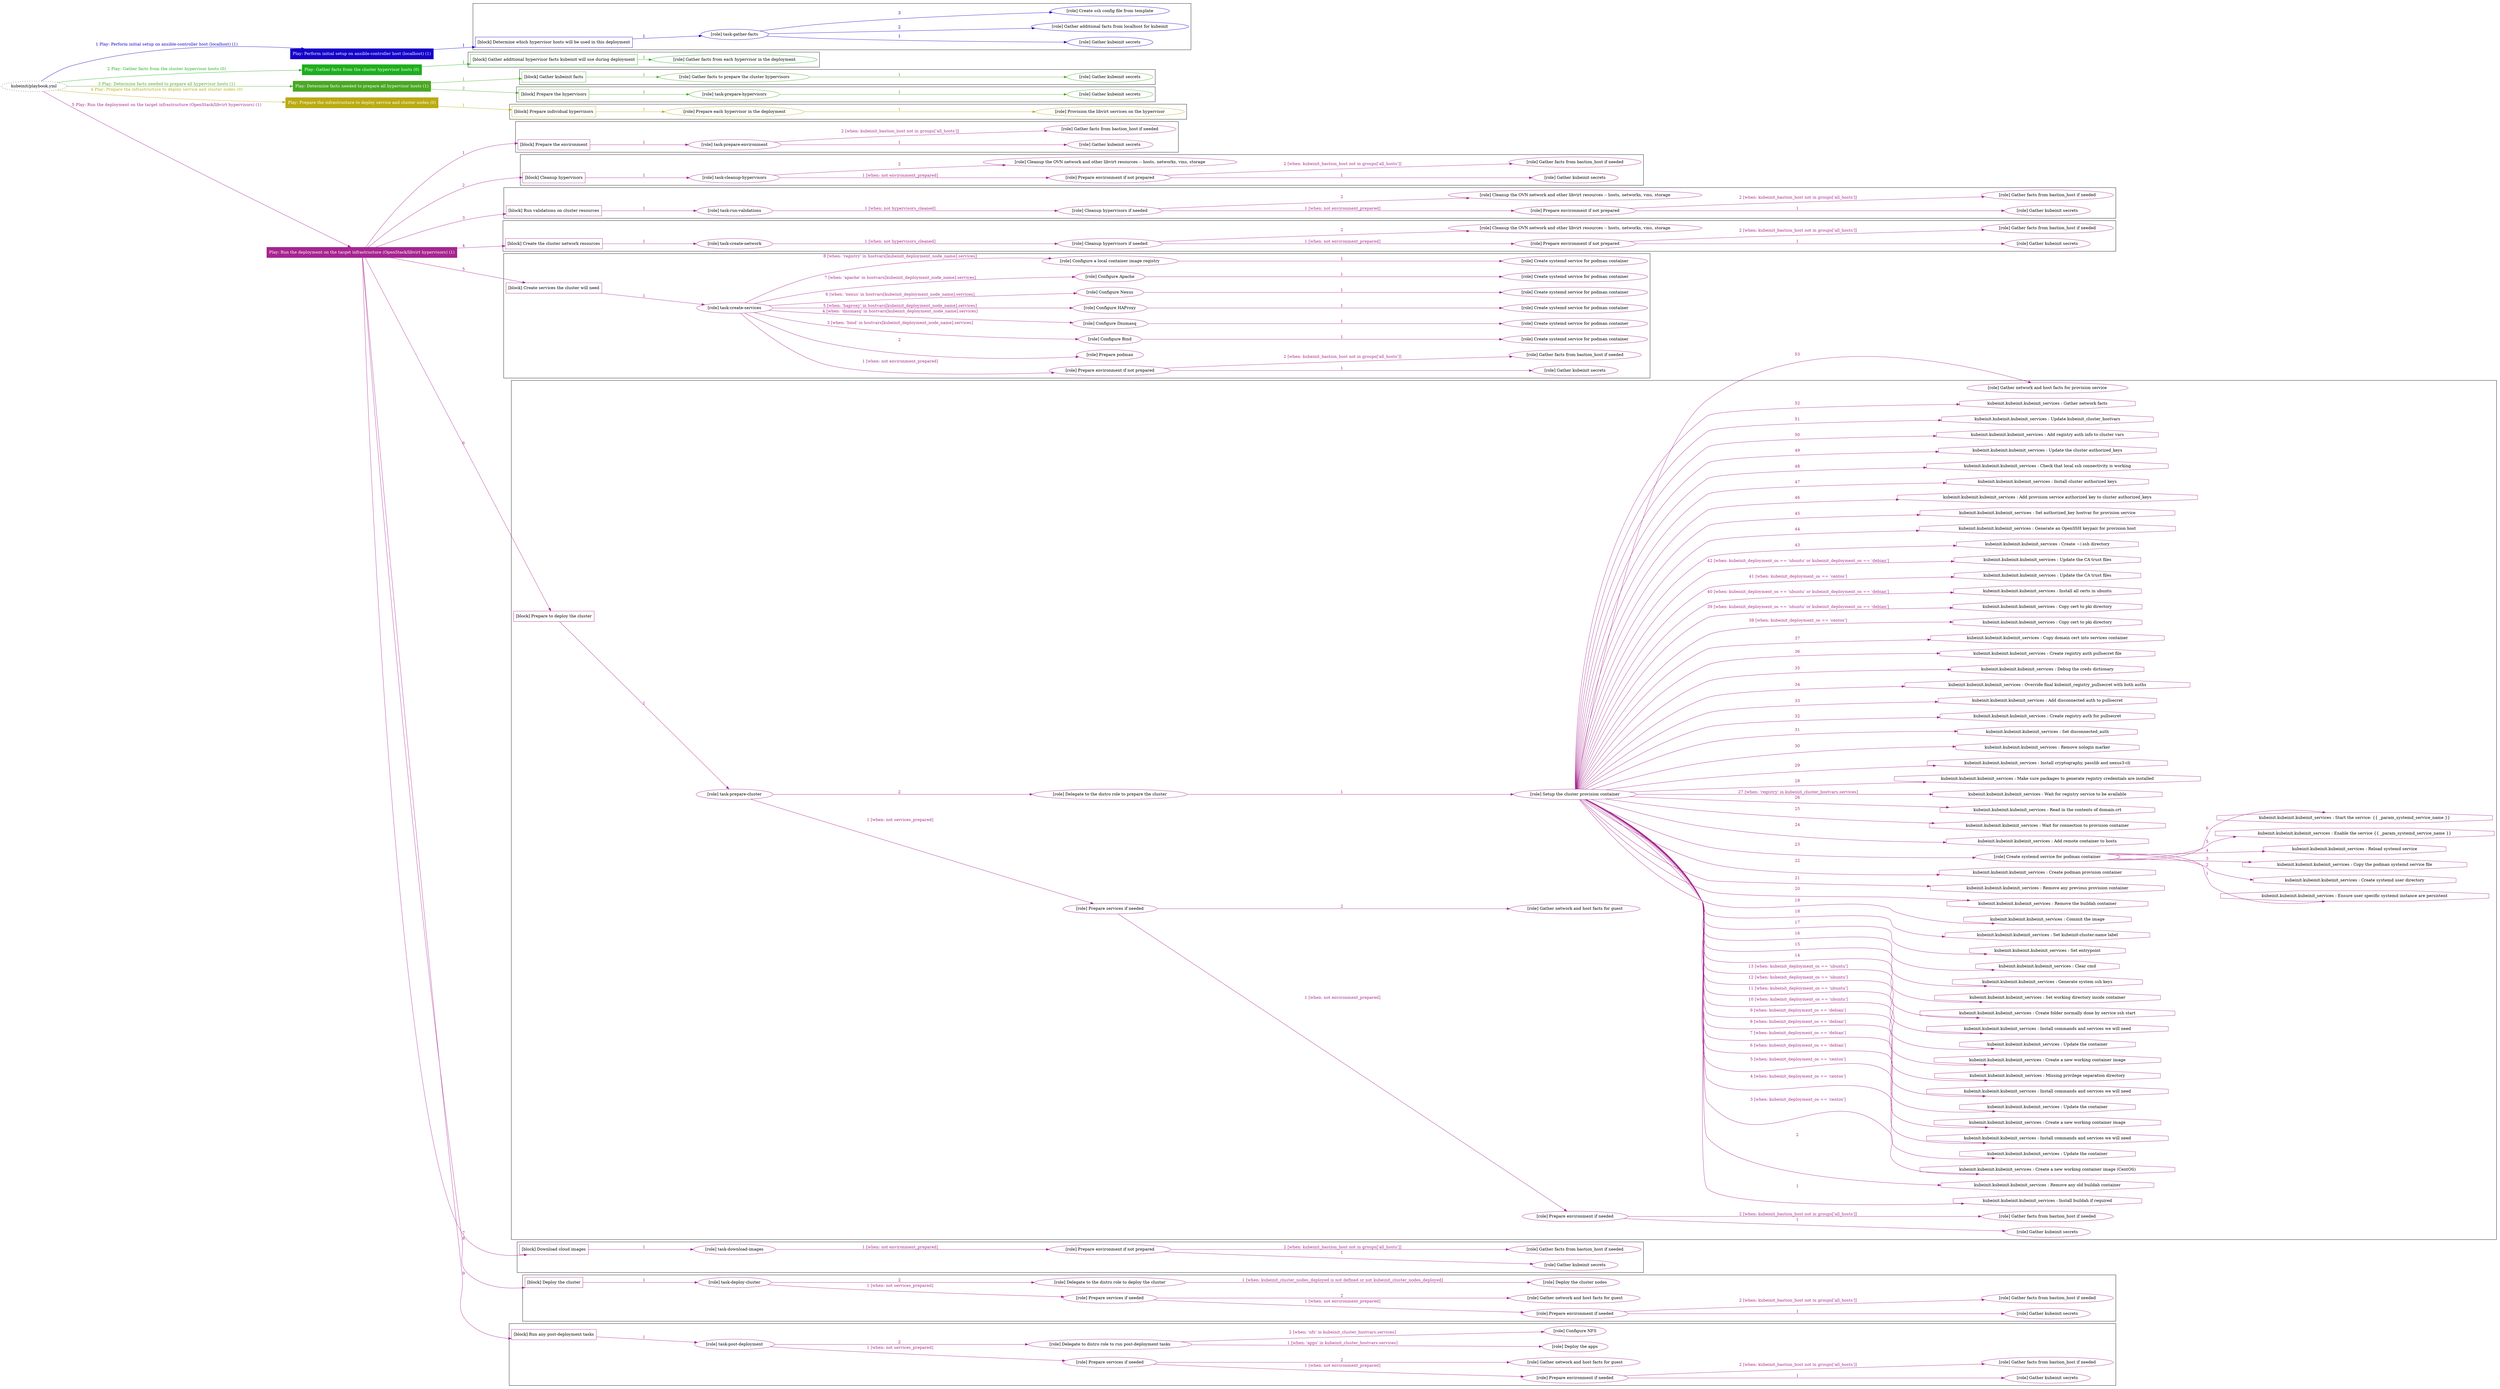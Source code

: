 digraph {
	graph [concentrate=true ordering=in rankdir=LR ratio=fill]
	edge [esep=5 sep=10]
	"kubeinit/playbook.yml" [URL="/home/runner/work/kubeinit/kubeinit/kubeinit/playbook.yml" id=playbook_bc8d1755 style=dotted]
	"kubeinit/playbook.yml" -> play_030d8748 [label="1 Play: Perform initial setup on ansible-controller host (localhost) (1)" color="#1402ca" fontcolor="#1402ca" id=edge_play_030d8748 labeltooltip="1 Play: Perform initial setup on ansible-controller host (localhost) (1)" tooltip="1 Play: Perform initial setup on ansible-controller host (localhost) (1)"]
	subgraph "Play: Perform initial setup on ansible-controller host (localhost) (1)" {
		play_030d8748 [label="Play: Perform initial setup on ansible-controller host (localhost) (1)" URL="/home/runner/work/kubeinit/kubeinit/kubeinit/playbook.yml" color="#1402ca" fontcolor="#ffffff" id=play_030d8748 shape=box style=filled tooltip=localhost]
		play_030d8748 -> block_a175812e [label=1 color="#1402ca" fontcolor="#1402ca" id=edge_block_a175812e labeltooltip=1 tooltip=1]
		subgraph cluster_block_a175812e {
			block_a175812e [label="[block] Determine which hypervisor hosts will be used in this deployment" URL="/home/runner/work/kubeinit/kubeinit/kubeinit/playbook.yml" color="#1402ca" id=block_a175812e labeltooltip="Determine which hypervisor hosts will be used in this deployment" shape=box tooltip="Determine which hypervisor hosts will be used in this deployment"]
			block_a175812e -> role_2c84efe9 [label="1 " color="#1402ca" fontcolor="#1402ca" id=edge_role_2c84efe9 labeltooltip="1 " tooltip="1 "]
			subgraph "task-gather-facts" {
				role_2c84efe9 [label="[role] task-gather-facts" URL="/home/runner/work/kubeinit/kubeinit/kubeinit/playbook.yml" color="#1402ca" id=role_2c84efe9 tooltip="task-gather-facts"]
				role_2c84efe9 -> role_7d9061af [label="1 " color="#1402ca" fontcolor="#1402ca" id=edge_role_7d9061af labeltooltip="1 " tooltip="1 "]
				subgraph "Gather kubeinit secrets" {
					role_7d9061af [label="[role] Gather kubeinit secrets" URL="/home/runner/.ansible/collections/ansible_collections/kubeinit/kubeinit/roles/kubeinit_prepare/tasks/build_hypervisors_group.yml" color="#1402ca" id=role_7d9061af tooltip="Gather kubeinit secrets"]
				}
				role_2c84efe9 -> role_41bfa6ee [label="2 " color="#1402ca" fontcolor="#1402ca" id=edge_role_41bfa6ee labeltooltip="2 " tooltip="2 "]
				subgraph "Gather additional facts from localhost for kubeinit" {
					role_41bfa6ee [label="[role] Gather additional facts from localhost for kubeinit" URL="/home/runner/.ansible/collections/ansible_collections/kubeinit/kubeinit/roles/kubeinit_prepare/tasks/build_hypervisors_group.yml" color="#1402ca" id=role_41bfa6ee tooltip="Gather additional facts from localhost for kubeinit"]
				}
				role_2c84efe9 -> role_9f9efa0e [label="3 " color="#1402ca" fontcolor="#1402ca" id=edge_role_9f9efa0e labeltooltip="3 " tooltip="3 "]
				subgraph "Create ssh config file from template" {
					role_9f9efa0e [label="[role] Create ssh config file from template" URL="/home/runner/.ansible/collections/ansible_collections/kubeinit/kubeinit/roles/kubeinit_prepare/tasks/build_hypervisors_group.yml" color="#1402ca" id=role_9f9efa0e tooltip="Create ssh config file from template"]
				}
			}
		}
	}
	"kubeinit/playbook.yml" -> play_b0c4b6f2 [label="2 Play: Gather facts from the cluster hypervisor hosts (0)" color="#1daf1d" fontcolor="#1daf1d" id=edge_play_b0c4b6f2 labeltooltip="2 Play: Gather facts from the cluster hypervisor hosts (0)" tooltip="2 Play: Gather facts from the cluster hypervisor hosts (0)"]
	subgraph "Play: Gather facts from the cluster hypervisor hosts (0)" {
		play_b0c4b6f2 [label="Play: Gather facts from the cluster hypervisor hosts (0)" URL="/home/runner/work/kubeinit/kubeinit/kubeinit/playbook.yml" color="#1daf1d" fontcolor="#ffffff" id=play_b0c4b6f2 shape=box style=filled tooltip="Play: Gather facts from the cluster hypervisor hosts (0)"]
		play_b0c4b6f2 -> block_abcc1002 [label=1 color="#1daf1d" fontcolor="#1daf1d" id=edge_block_abcc1002 labeltooltip=1 tooltip=1]
		subgraph cluster_block_abcc1002 {
			block_abcc1002 [label="[block] Gather additional hypervisor facts kubeinit will use during deployment" URL="/home/runner/work/kubeinit/kubeinit/kubeinit/playbook.yml" color="#1daf1d" id=block_abcc1002 labeltooltip="Gather additional hypervisor facts kubeinit will use during deployment" shape=box tooltip="Gather additional hypervisor facts kubeinit will use during deployment"]
			block_abcc1002 -> role_47b268d1 [label="1 " color="#1daf1d" fontcolor="#1daf1d" id=edge_role_47b268d1 labeltooltip="1 " tooltip="1 "]
			subgraph "Gather facts from each hypervisor in the deployment" {
				role_47b268d1 [label="[role] Gather facts from each hypervisor in the deployment" URL="/home/runner/work/kubeinit/kubeinit/kubeinit/playbook.yml" color="#1daf1d" id=role_47b268d1 tooltip="Gather facts from each hypervisor in the deployment"]
			}
		}
	}
	"kubeinit/playbook.yml" -> play_ce860694 [label="3 Play: Determine facts needed to prepare all hypervisor hosts (1)" color="#4aa824" fontcolor="#4aa824" id=edge_play_ce860694 labeltooltip="3 Play: Determine facts needed to prepare all hypervisor hosts (1)" tooltip="3 Play: Determine facts needed to prepare all hypervisor hosts (1)"]
	subgraph "Play: Determine facts needed to prepare all hypervisor hosts (1)" {
		play_ce860694 [label="Play: Determine facts needed to prepare all hypervisor hosts (1)" URL="/home/runner/work/kubeinit/kubeinit/kubeinit/playbook.yml" color="#4aa824" fontcolor="#ffffff" id=play_ce860694 shape=box style=filled tooltip=localhost]
		play_ce860694 -> block_6b3a0d21 [label=1 color="#4aa824" fontcolor="#4aa824" id=edge_block_6b3a0d21 labeltooltip=1 tooltip=1]
		subgraph cluster_block_6b3a0d21 {
			block_6b3a0d21 [label="[block] Gather kubeinit facts" URL="/home/runner/work/kubeinit/kubeinit/kubeinit/playbook.yml" color="#4aa824" id=block_6b3a0d21 labeltooltip="Gather kubeinit facts" shape=box tooltip="Gather kubeinit facts"]
			block_6b3a0d21 -> role_88db62eb [label="1 " color="#4aa824" fontcolor="#4aa824" id=edge_role_88db62eb labeltooltip="1 " tooltip="1 "]
			subgraph "Gather facts to prepare the cluster hypervisors" {
				role_88db62eb [label="[role] Gather facts to prepare the cluster hypervisors" URL="/home/runner/work/kubeinit/kubeinit/kubeinit/playbook.yml" color="#4aa824" id=role_88db62eb tooltip="Gather facts to prepare the cluster hypervisors"]
				role_88db62eb -> role_59ce4104 [label="1 " color="#4aa824" fontcolor="#4aa824" id=edge_role_59ce4104 labeltooltip="1 " tooltip="1 "]
				subgraph "Gather kubeinit secrets" {
					role_59ce4104 [label="[role] Gather kubeinit secrets" URL="/home/runner/.ansible/collections/ansible_collections/kubeinit/kubeinit/roles/kubeinit_prepare/tasks/gather_kubeinit_facts.yml" color="#4aa824" id=role_59ce4104 tooltip="Gather kubeinit secrets"]
				}
			}
		}
		play_ce860694 -> block_f361a48b [label=2 color="#4aa824" fontcolor="#4aa824" id=edge_block_f361a48b labeltooltip=2 tooltip=2]
		subgraph cluster_block_f361a48b {
			block_f361a48b [label="[block] Prepare the hypervisors" URL="/home/runner/work/kubeinit/kubeinit/kubeinit/playbook.yml" color="#4aa824" id=block_f361a48b labeltooltip="Prepare the hypervisors" shape=box tooltip="Prepare the hypervisors"]
			block_f361a48b -> role_bb65420d [label="1 " color="#4aa824" fontcolor="#4aa824" id=edge_role_bb65420d labeltooltip="1 " tooltip="1 "]
			subgraph "task-prepare-hypervisors" {
				role_bb65420d [label="[role] task-prepare-hypervisors" URL="/home/runner/work/kubeinit/kubeinit/kubeinit/playbook.yml" color="#4aa824" id=role_bb65420d tooltip="task-prepare-hypervisors"]
				role_bb65420d -> role_07553fec [label="1 " color="#4aa824" fontcolor="#4aa824" id=edge_role_07553fec labeltooltip="1 " tooltip="1 "]
				subgraph "Gather kubeinit secrets" {
					role_07553fec [label="[role] Gather kubeinit secrets" URL="/home/runner/.ansible/collections/ansible_collections/kubeinit/kubeinit/roles/kubeinit_prepare/tasks/gather_kubeinit_facts.yml" color="#4aa824" id=role_07553fec tooltip="Gather kubeinit secrets"]
				}
			}
		}
	}
	"kubeinit/playbook.yml" -> play_6052e9d0 [label="4 Play: Prepare the infrastructure to deploy service and cluster nodes (0)" color="#baab12" fontcolor="#baab12" id=edge_play_6052e9d0 labeltooltip="4 Play: Prepare the infrastructure to deploy service and cluster nodes (0)" tooltip="4 Play: Prepare the infrastructure to deploy service and cluster nodes (0)"]
	subgraph "Play: Prepare the infrastructure to deploy service and cluster nodes (0)" {
		play_6052e9d0 [label="Play: Prepare the infrastructure to deploy service and cluster nodes (0)" URL="/home/runner/work/kubeinit/kubeinit/kubeinit/playbook.yml" color="#baab12" fontcolor="#ffffff" id=play_6052e9d0 shape=box style=filled tooltip="Play: Prepare the infrastructure to deploy service and cluster nodes (0)"]
		play_6052e9d0 -> block_ed14ed89 [label=1 color="#baab12" fontcolor="#baab12" id=edge_block_ed14ed89 labeltooltip=1 tooltip=1]
		subgraph cluster_block_ed14ed89 {
			block_ed14ed89 [label="[block] Prepare individual hypervisors" URL="/home/runner/work/kubeinit/kubeinit/kubeinit/playbook.yml" color="#baab12" id=block_ed14ed89 labeltooltip="Prepare individual hypervisors" shape=box tooltip="Prepare individual hypervisors"]
			block_ed14ed89 -> role_c91570a3 [label="1 " color="#baab12" fontcolor="#baab12" id=edge_role_c91570a3 labeltooltip="1 " tooltip="1 "]
			subgraph "Prepare each hypervisor in the deployment" {
				role_c91570a3 [label="[role] Prepare each hypervisor in the deployment" URL="/home/runner/work/kubeinit/kubeinit/kubeinit/playbook.yml" color="#baab12" id=role_c91570a3 tooltip="Prepare each hypervisor in the deployment"]
				role_c91570a3 -> role_c2a3d837 [label="1 " color="#baab12" fontcolor="#baab12" id=edge_role_c2a3d837 labeltooltip="1 " tooltip="1 "]
				subgraph "Provision the libvirt services on the hypervisor" {
					role_c2a3d837 [label="[role] Provision the libvirt services on the hypervisor" URL="/home/runner/.ansible/collections/ansible_collections/kubeinit/kubeinit/roles/kubeinit_prepare/tasks/prepare_hypervisor.yml" color="#baab12" id=role_c2a3d837 tooltip="Provision the libvirt services on the hypervisor"]
				}
			}
		}
	}
	"kubeinit/playbook.yml" -> play_968351c2 [label="5 Play: Run the deployment on the target infrastructure (OpenStack/libvirt hypervisors) (1)" color="#a72590" fontcolor="#a72590" id=edge_play_968351c2 labeltooltip="5 Play: Run the deployment on the target infrastructure (OpenStack/libvirt hypervisors) (1)" tooltip="5 Play: Run the deployment on the target infrastructure (OpenStack/libvirt hypervisors) (1)"]
	subgraph "Play: Run the deployment on the target infrastructure (OpenStack/libvirt hypervisors) (1)" {
		play_968351c2 [label="Play: Run the deployment on the target infrastructure (OpenStack/libvirt hypervisors) (1)" URL="/home/runner/work/kubeinit/kubeinit/kubeinit/playbook.yml" color="#a72590" fontcolor="#ffffff" id=play_968351c2 shape=box style=filled tooltip=localhost]
		play_968351c2 -> block_7cd4e27a [label=1 color="#a72590" fontcolor="#a72590" id=edge_block_7cd4e27a labeltooltip=1 tooltip=1]
		subgraph cluster_block_7cd4e27a {
			block_7cd4e27a [label="[block] Prepare the environment" URL="/home/runner/work/kubeinit/kubeinit/kubeinit/playbook.yml" color="#a72590" id=block_7cd4e27a labeltooltip="Prepare the environment" shape=box tooltip="Prepare the environment"]
			block_7cd4e27a -> role_2132819f [label="1 " color="#a72590" fontcolor="#a72590" id=edge_role_2132819f labeltooltip="1 " tooltip="1 "]
			subgraph "task-prepare-environment" {
				role_2132819f [label="[role] task-prepare-environment" URL="/home/runner/work/kubeinit/kubeinit/kubeinit/playbook.yml" color="#a72590" id=role_2132819f tooltip="task-prepare-environment"]
				role_2132819f -> role_8a43201f [label="1 " color="#a72590" fontcolor="#a72590" id=edge_role_8a43201f labeltooltip="1 " tooltip="1 "]
				subgraph "Gather kubeinit secrets" {
					role_8a43201f [label="[role] Gather kubeinit secrets" URL="/home/runner/.ansible/collections/ansible_collections/kubeinit/kubeinit/roles/kubeinit_prepare/tasks/gather_kubeinit_facts.yml" color="#a72590" id=role_8a43201f tooltip="Gather kubeinit secrets"]
				}
				role_2132819f -> role_d8406749 [label="2 [when: kubeinit_bastion_host not in groups['all_hosts']]" color="#a72590" fontcolor="#a72590" id=edge_role_d8406749 labeltooltip="2 [when: kubeinit_bastion_host not in groups['all_hosts']]" tooltip="2 [when: kubeinit_bastion_host not in groups['all_hosts']]"]
				subgraph "Gather facts from bastion_host if needed" {
					role_d8406749 [label="[role] Gather facts from bastion_host if needed" URL="/home/runner/.ansible/collections/ansible_collections/kubeinit/kubeinit/roles/kubeinit_prepare/tasks/main.yml" color="#a72590" id=role_d8406749 tooltip="Gather facts from bastion_host if needed"]
				}
			}
		}
		play_968351c2 -> block_c6f5e397 [label=2 color="#a72590" fontcolor="#a72590" id=edge_block_c6f5e397 labeltooltip=2 tooltip=2]
		subgraph cluster_block_c6f5e397 {
			block_c6f5e397 [label="[block] Cleanup hypervisors" URL="/home/runner/work/kubeinit/kubeinit/kubeinit/playbook.yml" color="#a72590" id=block_c6f5e397 labeltooltip="Cleanup hypervisors" shape=box tooltip="Cleanup hypervisors"]
			block_c6f5e397 -> role_5610f8b8 [label="1 " color="#a72590" fontcolor="#a72590" id=edge_role_5610f8b8 labeltooltip="1 " tooltip="1 "]
			subgraph "task-cleanup-hypervisors" {
				role_5610f8b8 [label="[role] task-cleanup-hypervisors" URL="/home/runner/work/kubeinit/kubeinit/kubeinit/playbook.yml" color="#a72590" id=role_5610f8b8 tooltip="task-cleanup-hypervisors"]
				role_5610f8b8 -> role_7063c6b9 [label="1 [when: not environment_prepared]" color="#a72590" fontcolor="#a72590" id=edge_role_7063c6b9 labeltooltip="1 [when: not environment_prepared]" tooltip="1 [when: not environment_prepared]"]
				subgraph "Prepare environment if not prepared" {
					role_7063c6b9 [label="[role] Prepare environment if not prepared" URL="/home/runner/.ansible/collections/ansible_collections/kubeinit/kubeinit/roles/kubeinit_libvirt/tasks/cleanup_hypervisors.yml" color="#a72590" id=role_7063c6b9 tooltip="Prepare environment if not prepared"]
					role_7063c6b9 -> role_3bb302fb [label="1 " color="#a72590" fontcolor="#a72590" id=edge_role_3bb302fb labeltooltip="1 " tooltip="1 "]
					subgraph "Gather kubeinit secrets" {
						role_3bb302fb [label="[role] Gather kubeinit secrets" URL="/home/runner/.ansible/collections/ansible_collections/kubeinit/kubeinit/roles/kubeinit_prepare/tasks/gather_kubeinit_facts.yml" color="#a72590" id=role_3bb302fb tooltip="Gather kubeinit secrets"]
					}
					role_7063c6b9 -> role_b8de0260 [label="2 [when: kubeinit_bastion_host not in groups['all_hosts']]" color="#a72590" fontcolor="#a72590" id=edge_role_b8de0260 labeltooltip="2 [when: kubeinit_bastion_host not in groups['all_hosts']]" tooltip="2 [when: kubeinit_bastion_host not in groups['all_hosts']]"]
					subgraph "Gather facts from bastion_host if needed" {
						role_b8de0260 [label="[role] Gather facts from bastion_host if needed" URL="/home/runner/.ansible/collections/ansible_collections/kubeinit/kubeinit/roles/kubeinit_prepare/tasks/main.yml" color="#a72590" id=role_b8de0260 tooltip="Gather facts from bastion_host if needed"]
					}
				}
				role_5610f8b8 -> role_9ae60fe2 [label="2 " color="#a72590" fontcolor="#a72590" id=edge_role_9ae60fe2 labeltooltip="2 " tooltip="2 "]
				subgraph "Cleanup the OVN network and other libvirt resources -- hosts, networks, vms, storage" {
					role_9ae60fe2 [label="[role] Cleanup the OVN network and other libvirt resources -- hosts, networks, vms, storage" URL="/home/runner/.ansible/collections/ansible_collections/kubeinit/kubeinit/roles/kubeinit_libvirt/tasks/cleanup_hypervisors.yml" color="#a72590" id=role_9ae60fe2 tooltip="Cleanup the OVN network and other libvirt resources -- hosts, networks, vms, storage"]
				}
			}
		}
		play_968351c2 -> block_9263460a [label=3 color="#a72590" fontcolor="#a72590" id=edge_block_9263460a labeltooltip=3 tooltip=3]
		subgraph cluster_block_9263460a {
			block_9263460a [label="[block] Run validations on cluster resources" URL="/home/runner/work/kubeinit/kubeinit/kubeinit/playbook.yml" color="#a72590" id=block_9263460a labeltooltip="Run validations on cluster resources" shape=box tooltip="Run validations on cluster resources"]
			block_9263460a -> role_836cd643 [label="1 " color="#a72590" fontcolor="#a72590" id=edge_role_836cd643 labeltooltip="1 " tooltip="1 "]
			subgraph "task-run-validations" {
				role_836cd643 [label="[role] task-run-validations" URL="/home/runner/work/kubeinit/kubeinit/kubeinit/playbook.yml" color="#a72590" id=role_836cd643 tooltip="task-run-validations"]
				role_836cd643 -> role_08b7dd6d [label="1 [when: not hypervisors_cleaned]" color="#a72590" fontcolor="#a72590" id=edge_role_08b7dd6d labeltooltip="1 [when: not hypervisors_cleaned]" tooltip="1 [when: not hypervisors_cleaned]"]
				subgraph "Cleanup hypervisors if needed" {
					role_08b7dd6d [label="[role] Cleanup hypervisors if needed" URL="/home/runner/.ansible/collections/ansible_collections/kubeinit/kubeinit/roles/kubeinit_validations/tasks/main.yml" color="#a72590" id=role_08b7dd6d tooltip="Cleanup hypervisors if needed"]
					role_08b7dd6d -> role_342dc353 [label="1 [when: not environment_prepared]" color="#a72590" fontcolor="#a72590" id=edge_role_342dc353 labeltooltip="1 [when: not environment_prepared]" tooltip="1 [when: not environment_prepared]"]
					subgraph "Prepare environment if not prepared" {
						role_342dc353 [label="[role] Prepare environment if not prepared" URL="/home/runner/.ansible/collections/ansible_collections/kubeinit/kubeinit/roles/kubeinit_libvirt/tasks/cleanup_hypervisors.yml" color="#a72590" id=role_342dc353 tooltip="Prepare environment if not prepared"]
						role_342dc353 -> role_bd59412d [label="1 " color="#a72590" fontcolor="#a72590" id=edge_role_bd59412d labeltooltip="1 " tooltip="1 "]
						subgraph "Gather kubeinit secrets" {
							role_bd59412d [label="[role] Gather kubeinit secrets" URL="/home/runner/.ansible/collections/ansible_collections/kubeinit/kubeinit/roles/kubeinit_prepare/tasks/gather_kubeinit_facts.yml" color="#a72590" id=role_bd59412d tooltip="Gather kubeinit secrets"]
						}
						role_342dc353 -> role_c41a4daf [label="2 [when: kubeinit_bastion_host not in groups['all_hosts']]" color="#a72590" fontcolor="#a72590" id=edge_role_c41a4daf labeltooltip="2 [when: kubeinit_bastion_host not in groups['all_hosts']]" tooltip="2 [when: kubeinit_bastion_host not in groups['all_hosts']]"]
						subgraph "Gather facts from bastion_host if needed" {
							role_c41a4daf [label="[role] Gather facts from bastion_host if needed" URL="/home/runner/.ansible/collections/ansible_collections/kubeinit/kubeinit/roles/kubeinit_prepare/tasks/main.yml" color="#a72590" id=role_c41a4daf tooltip="Gather facts from bastion_host if needed"]
						}
					}
					role_08b7dd6d -> role_13728ed8 [label="2 " color="#a72590" fontcolor="#a72590" id=edge_role_13728ed8 labeltooltip="2 " tooltip="2 "]
					subgraph "Cleanup the OVN network and other libvirt resources -- hosts, networks, vms, storage" {
						role_13728ed8 [label="[role] Cleanup the OVN network and other libvirt resources -- hosts, networks, vms, storage" URL="/home/runner/.ansible/collections/ansible_collections/kubeinit/kubeinit/roles/kubeinit_libvirt/tasks/cleanup_hypervisors.yml" color="#a72590" id=role_13728ed8 tooltip="Cleanup the OVN network and other libvirt resources -- hosts, networks, vms, storage"]
					}
				}
			}
		}
		play_968351c2 -> block_26891818 [label=4 color="#a72590" fontcolor="#a72590" id=edge_block_26891818 labeltooltip=4 tooltip=4]
		subgraph cluster_block_26891818 {
			block_26891818 [label="[block] Create the cluster network resources" URL="/home/runner/work/kubeinit/kubeinit/kubeinit/playbook.yml" color="#a72590" id=block_26891818 labeltooltip="Create the cluster network resources" shape=box tooltip="Create the cluster network resources"]
			block_26891818 -> role_a981dcab [label="1 " color="#a72590" fontcolor="#a72590" id=edge_role_a981dcab labeltooltip="1 " tooltip="1 "]
			subgraph "task-create-network" {
				role_a981dcab [label="[role] task-create-network" URL="/home/runner/work/kubeinit/kubeinit/kubeinit/playbook.yml" color="#a72590" id=role_a981dcab tooltip="task-create-network"]
				role_a981dcab -> role_d5e5853d [label="1 [when: not hypervisors_cleaned]" color="#a72590" fontcolor="#a72590" id=edge_role_d5e5853d labeltooltip="1 [when: not hypervisors_cleaned]" tooltip="1 [when: not hypervisors_cleaned]"]
				subgraph "Cleanup hypervisors if needed" {
					role_d5e5853d [label="[role] Cleanup hypervisors if needed" URL="/home/runner/.ansible/collections/ansible_collections/kubeinit/kubeinit/roles/kubeinit_libvirt/tasks/create_network.yml" color="#a72590" id=role_d5e5853d tooltip="Cleanup hypervisors if needed"]
					role_d5e5853d -> role_8f26352e [label="1 [when: not environment_prepared]" color="#a72590" fontcolor="#a72590" id=edge_role_8f26352e labeltooltip="1 [when: not environment_prepared]" tooltip="1 [when: not environment_prepared]"]
					subgraph "Prepare environment if not prepared" {
						role_8f26352e [label="[role] Prepare environment if not prepared" URL="/home/runner/.ansible/collections/ansible_collections/kubeinit/kubeinit/roles/kubeinit_libvirt/tasks/cleanup_hypervisors.yml" color="#a72590" id=role_8f26352e tooltip="Prepare environment if not prepared"]
						role_8f26352e -> role_e81af330 [label="1 " color="#a72590" fontcolor="#a72590" id=edge_role_e81af330 labeltooltip="1 " tooltip="1 "]
						subgraph "Gather kubeinit secrets" {
							role_e81af330 [label="[role] Gather kubeinit secrets" URL="/home/runner/.ansible/collections/ansible_collections/kubeinit/kubeinit/roles/kubeinit_prepare/tasks/gather_kubeinit_facts.yml" color="#a72590" id=role_e81af330 tooltip="Gather kubeinit secrets"]
						}
						role_8f26352e -> role_c11ad8cb [label="2 [when: kubeinit_bastion_host not in groups['all_hosts']]" color="#a72590" fontcolor="#a72590" id=edge_role_c11ad8cb labeltooltip="2 [when: kubeinit_bastion_host not in groups['all_hosts']]" tooltip="2 [when: kubeinit_bastion_host not in groups['all_hosts']]"]
						subgraph "Gather facts from bastion_host if needed" {
							role_c11ad8cb [label="[role] Gather facts from bastion_host if needed" URL="/home/runner/.ansible/collections/ansible_collections/kubeinit/kubeinit/roles/kubeinit_prepare/tasks/main.yml" color="#a72590" id=role_c11ad8cb tooltip="Gather facts from bastion_host if needed"]
						}
					}
					role_d5e5853d -> role_51678ba7 [label="2 " color="#a72590" fontcolor="#a72590" id=edge_role_51678ba7 labeltooltip="2 " tooltip="2 "]
					subgraph "Cleanup the OVN network and other libvirt resources -- hosts, networks, vms, storage" {
						role_51678ba7 [label="[role] Cleanup the OVN network and other libvirt resources -- hosts, networks, vms, storage" URL="/home/runner/.ansible/collections/ansible_collections/kubeinit/kubeinit/roles/kubeinit_libvirt/tasks/cleanup_hypervisors.yml" color="#a72590" id=role_51678ba7 tooltip="Cleanup the OVN network and other libvirt resources -- hosts, networks, vms, storage"]
					}
				}
			}
		}
		play_968351c2 -> block_75928aa3 [label=5 color="#a72590" fontcolor="#a72590" id=edge_block_75928aa3 labeltooltip=5 tooltip=5]
		subgraph cluster_block_75928aa3 {
			block_75928aa3 [label="[block] Create services the cluster will need" URL="/home/runner/work/kubeinit/kubeinit/kubeinit/playbook.yml" color="#a72590" id=block_75928aa3 labeltooltip="Create services the cluster will need" shape=box tooltip="Create services the cluster will need"]
			block_75928aa3 -> role_7a80ddbb [label="1 " color="#a72590" fontcolor="#a72590" id=edge_role_7a80ddbb labeltooltip="1 " tooltip="1 "]
			subgraph "task-create-services" {
				role_7a80ddbb [label="[role] task-create-services" URL="/home/runner/work/kubeinit/kubeinit/kubeinit/playbook.yml" color="#a72590" id=role_7a80ddbb tooltip="task-create-services"]
				role_7a80ddbb -> role_adbeeca6 [label="1 [when: not environment_prepared]" color="#a72590" fontcolor="#a72590" id=edge_role_adbeeca6 labeltooltip="1 [when: not environment_prepared]" tooltip="1 [when: not environment_prepared]"]
				subgraph "Prepare environment if not prepared" {
					role_adbeeca6 [label="[role] Prepare environment if not prepared" URL="/home/runner/.ansible/collections/ansible_collections/kubeinit/kubeinit/roles/kubeinit_services/tasks/main.yml" color="#a72590" id=role_adbeeca6 tooltip="Prepare environment if not prepared"]
					role_adbeeca6 -> role_b2e4f6f2 [label="1 " color="#a72590" fontcolor="#a72590" id=edge_role_b2e4f6f2 labeltooltip="1 " tooltip="1 "]
					subgraph "Gather kubeinit secrets" {
						role_b2e4f6f2 [label="[role] Gather kubeinit secrets" URL="/home/runner/.ansible/collections/ansible_collections/kubeinit/kubeinit/roles/kubeinit_prepare/tasks/gather_kubeinit_facts.yml" color="#a72590" id=role_b2e4f6f2 tooltip="Gather kubeinit secrets"]
					}
					role_adbeeca6 -> role_13e5371e [label="2 [when: kubeinit_bastion_host not in groups['all_hosts']]" color="#a72590" fontcolor="#a72590" id=edge_role_13e5371e labeltooltip="2 [when: kubeinit_bastion_host not in groups['all_hosts']]" tooltip="2 [when: kubeinit_bastion_host not in groups['all_hosts']]"]
					subgraph "Gather facts from bastion_host if needed" {
						role_13e5371e [label="[role] Gather facts from bastion_host if needed" URL="/home/runner/.ansible/collections/ansible_collections/kubeinit/kubeinit/roles/kubeinit_prepare/tasks/main.yml" color="#a72590" id=role_13e5371e tooltip="Gather facts from bastion_host if needed"]
					}
				}
				role_7a80ddbb -> role_d84636fa [label="2 " color="#a72590" fontcolor="#a72590" id=edge_role_d84636fa labeltooltip="2 " tooltip="2 "]
				subgraph "Prepare podman" {
					role_d84636fa [label="[role] Prepare podman" URL="/home/runner/.ansible/collections/ansible_collections/kubeinit/kubeinit/roles/kubeinit_services/tasks/00_create_service_pod.yml" color="#a72590" id=role_d84636fa tooltip="Prepare podman"]
				}
				role_7a80ddbb -> role_a426a99f [label="3 [when: 'bind' in hostvars[kubeinit_deployment_node_name].services]" color="#a72590" fontcolor="#a72590" id=edge_role_a426a99f labeltooltip="3 [when: 'bind' in hostvars[kubeinit_deployment_node_name].services]" tooltip="3 [when: 'bind' in hostvars[kubeinit_deployment_node_name].services]"]
				subgraph "Configure Bind" {
					role_a426a99f [label="[role] Configure Bind" URL="/home/runner/.ansible/collections/ansible_collections/kubeinit/kubeinit/roles/kubeinit_services/tasks/start_services_containers.yml" color="#a72590" id=role_a426a99f tooltip="Configure Bind"]
					role_a426a99f -> role_90bd963e [label="1 " color="#a72590" fontcolor="#a72590" id=edge_role_90bd963e labeltooltip="1 " tooltip="1 "]
					subgraph "Create systemd service for podman container" {
						role_90bd963e [label="[role] Create systemd service for podman container" URL="/home/runner/.ansible/collections/ansible_collections/kubeinit/kubeinit/roles/kubeinit_bind/tasks/main.yml" color="#a72590" id=role_90bd963e tooltip="Create systemd service for podman container"]
					}
				}
				role_7a80ddbb -> role_5406adce [label="4 [when: 'dnsmasq' in hostvars[kubeinit_deployment_node_name].services]" color="#a72590" fontcolor="#a72590" id=edge_role_5406adce labeltooltip="4 [when: 'dnsmasq' in hostvars[kubeinit_deployment_node_name].services]" tooltip="4 [when: 'dnsmasq' in hostvars[kubeinit_deployment_node_name].services]"]
				subgraph "Configure Dnsmasq" {
					role_5406adce [label="[role] Configure Dnsmasq" URL="/home/runner/.ansible/collections/ansible_collections/kubeinit/kubeinit/roles/kubeinit_services/tasks/start_services_containers.yml" color="#a72590" id=role_5406adce tooltip="Configure Dnsmasq"]
					role_5406adce -> role_b3903a2c [label="1 " color="#a72590" fontcolor="#a72590" id=edge_role_b3903a2c labeltooltip="1 " tooltip="1 "]
					subgraph "Create systemd service for podman container" {
						role_b3903a2c [label="[role] Create systemd service for podman container" URL="/home/runner/.ansible/collections/ansible_collections/kubeinit/kubeinit/roles/kubeinit_dnsmasq/tasks/main.yml" color="#a72590" id=role_b3903a2c tooltip="Create systemd service for podman container"]
					}
				}
				role_7a80ddbb -> role_8d5219df [label="5 [when: 'haproxy' in hostvars[kubeinit_deployment_node_name].services]" color="#a72590" fontcolor="#a72590" id=edge_role_8d5219df labeltooltip="5 [when: 'haproxy' in hostvars[kubeinit_deployment_node_name].services]" tooltip="5 [when: 'haproxy' in hostvars[kubeinit_deployment_node_name].services]"]
				subgraph "Configure HAProxy" {
					role_8d5219df [label="[role] Configure HAProxy" URL="/home/runner/.ansible/collections/ansible_collections/kubeinit/kubeinit/roles/kubeinit_services/tasks/start_services_containers.yml" color="#a72590" id=role_8d5219df tooltip="Configure HAProxy"]
					role_8d5219df -> role_fa6fd23b [label="1 " color="#a72590" fontcolor="#a72590" id=edge_role_fa6fd23b labeltooltip="1 " tooltip="1 "]
					subgraph "Create systemd service for podman container" {
						role_fa6fd23b [label="[role] Create systemd service for podman container" URL="/home/runner/.ansible/collections/ansible_collections/kubeinit/kubeinit/roles/kubeinit_haproxy/tasks/main.yml" color="#a72590" id=role_fa6fd23b tooltip="Create systemd service for podman container"]
					}
				}
				role_7a80ddbb -> role_506f5187 [label="6 [when: 'nexus' in hostvars[kubeinit_deployment_node_name].services]" color="#a72590" fontcolor="#a72590" id=edge_role_506f5187 labeltooltip="6 [when: 'nexus' in hostvars[kubeinit_deployment_node_name].services]" tooltip="6 [when: 'nexus' in hostvars[kubeinit_deployment_node_name].services]"]
				subgraph "Configure Nexus" {
					role_506f5187 [label="[role] Configure Nexus" URL="/home/runner/.ansible/collections/ansible_collections/kubeinit/kubeinit/roles/kubeinit_services/tasks/start_services_containers.yml" color="#a72590" id=role_506f5187 tooltip="Configure Nexus"]
					role_506f5187 -> role_6a946daa [label="1 " color="#a72590" fontcolor="#a72590" id=edge_role_6a946daa labeltooltip="1 " tooltip="1 "]
					subgraph "Create systemd service for podman container" {
						role_6a946daa [label="[role] Create systemd service for podman container" URL="/home/runner/.ansible/collections/ansible_collections/kubeinit/kubeinit/roles/kubeinit_nexus/tasks/main.yml" color="#a72590" id=role_6a946daa tooltip="Create systemd service for podman container"]
					}
				}
				role_7a80ddbb -> role_98a9d71f [label="7 [when: 'apache' in hostvars[kubeinit_deployment_node_name].services]" color="#a72590" fontcolor="#a72590" id=edge_role_98a9d71f labeltooltip="7 [when: 'apache' in hostvars[kubeinit_deployment_node_name].services]" tooltip="7 [when: 'apache' in hostvars[kubeinit_deployment_node_name].services]"]
				subgraph "Configure Apache" {
					role_98a9d71f [label="[role] Configure Apache" URL="/home/runner/.ansible/collections/ansible_collections/kubeinit/kubeinit/roles/kubeinit_services/tasks/start_services_containers.yml" color="#a72590" id=role_98a9d71f tooltip="Configure Apache"]
					role_98a9d71f -> role_a274bb42 [label="1 " color="#a72590" fontcolor="#a72590" id=edge_role_a274bb42 labeltooltip="1 " tooltip="1 "]
					subgraph "Create systemd service for podman container" {
						role_a274bb42 [label="[role] Create systemd service for podman container" URL="/home/runner/.ansible/collections/ansible_collections/kubeinit/kubeinit/roles/kubeinit_apache/tasks/main.yml" color="#a72590" id=role_a274bb42 tooltip="Create systemd service for podman container"]
					}
				}
				role_7a80ddbb -> role_cc76b0d1 [label="8 [when: 'registry' in hostvars[kubeinit_deployment_node_name].services]" color="#a72590" fontcolor="#a72590" id=edge_role_cc76b0d1 labeltooltip="8 [when: 'registry' in hostvars[kubeinit_deployment_node_name].services]" tooltip="8 [when: 'registry' in hostvars[kubeinit_deployment_node_name].services]"]
				subgraph "Configure a local container image registry" {
					role_cc76b0d1 [label="[role] Configure a local container image registry" URL="/home/runner/.ansible/collections/ansible_collections/kubeinit/kubeinit/roles/kubeinit_services/tasks/start_services_containers.yml" color="#a72590" id=role_cc76b0d1 tooltip="Configure a local container image registry"]
					role_cc76b0d1 -> role_a53dd948 [label="1 " color="#a72590" fontcolor="#a72590" id=edge_role_a53dd948 labeltooltip="1 " tooltip="1 "]
					subgraph "Create systemd service for podman container" {
						role_a53dd948 [label="[role] Create systemd service for podman container" URL="/home/runner/.ansible/collections/ansible_collections/kubeinit/kubeinit/roles/kubeinit_registry/tasks/main.yml" color="#a72590" id=role_a53dd948 tooltip="Create systemd service for podman container"]
					}
				}
			}
		}
		play_968351c2 -> block_565ae3fe [label=6 color="#a72590" fontcolor="#a72590" id=edge_block_565ae3fe labeltooltip=6 tooltip=6]
		subgraph cluster_block_565ae3fe {
			block_565ae3fe [label="[block] Prepare to deploy the cluster" URL="/home/runner/work/kubeinit/kubeinit/kubeinit/playbook.yml" color="#a72590" id=block_565ae3fe labeltooltip="Prepare to deploy the cluster" shape=box tooltip="Prepare to deploy the cluster"]
			block_565ae3fe -> role_b981b379 [label="1 " color="#a72590" fontcolor="#a72590" id=edge_role_b981b379 labeltooltip="1 " tooltip="1 "]
			subgraph "task-prepare-cluster" {
				role_b981b379 [label="[role] task-prepare-cluster" URL="/home/runner/work/kubeinit/kubeinit/kubeinit/playbook.yml" color="#a72590" id=role_b981b379 tooltip="task-prepare-cluster"]
				role_b981b379 -> role_e32907ef [label="1 [when: not services_prepared]" color="#a72590" fontcolor="#a72590" id=edge_role_e32907ef labeltooltip="1 [when: not services_prepared]" tooltip="1 [when: not services_prepared]"]
				subgraph "Prepare services if needed" {
					role_e32907ef [label="[role] Prepare services if needed" URL="/home/runner/.ansible/collections/ansible_collections/kubeinit/kubeinit/roles/kubeinit_prepare/tasks/prepare_cluster.yml" color="#a72590" id=role_e32907ef tooltip="Prepare services if needed"]
					role_e32907ef -> role_10d45d00 [label="1 [when: not environment_prepared]" color="#a72590" fontcolor="#a72590" id=edge_role_10d45d00 labeltooltip="1 [when: not environment_prepared]" tooltip="1 [when: not environment_prepared]"]
					subgraph "Prepare environment if needed" {
						role_10d45d00 [label="[role] Prepare environment if needed" URL="/home/runner/.ansible/collections/ansible_collections/kubeinit/kubeinit/roles/kubeinit_services/tasks/prepare_services.yml" color="#a72590" id=role_10d45d00 tooltip="Prepare environment if needed"]
						role_10d45d00 -> role_3e12ebc1 [label="1 " color="#a72590" fontcolor="#a72590" id=edge_role_3e12ebc1 labeltooltip="1 " tooltip="1 "]
						subgraph "Gather kubeinit secrets" {
							role_3e12ebc1 [label="[role] Gather kubeinit secrets" URL="/home/runner/.ansible/collections/ansible_collections/kubeinit/kubeinit/roles/kubeinit_prepare/tasks/gather_kubeinit_facts.yml" color="#a72590" id=role_3e12ebc1 tooltip="Gather kubeinit secrets"]
						}
						role_10d45d00 -> role_4dcc8b71 [label="2 [when: kubeinit_bastion_host not in groups['all_hosts']]" color="#a72590" fontcolor="#a72590" id=edge_role_4dcc8b71 labeltooltip="2 [when: kubeinit_bastion_host not in groups['all_hosts']]" tooltip="2 [when: kubeinit_bastion_host not in groups['all_hosts']]"]
						subgraph "Gather facts from bastion_host if needed" {
							role_4dcc8b71 [label="[role] Gather facts from bastion_host if needed" URL="/home/runner/.ansible/collections/ansible_collections/kubeinit/kubeinit/roles/kubeinit_prepare/tasks/main.yml" color="#a72590" id=role_4dcc8b71 tooltip="Gather facts from bastion_host if needed"]
						}
					}
					role_e32907ef -> role_96993874 [label="2 " color="#a72590" fontcolor="#a72590" id=edge_role_96993874 labeltooltip="2 " tooltip="2 "]
					subgraph "Gather network and host facts for guest" {
						role_96993874 [label="[role] Gather network and host facts for guest" URL="/home/runner/.ansible/collections/ansible_collections/kubeinit/kubeinit/roles/kubeinit_services/tasks/prepare_services.yml" color="#a72590" id=role_96993874 tooltip="Gather network and host facts for guest"]
					}
				}
				role_b981b379 -> role_e61630da [label="2 " color="#a72590" fontcolor="#a72590" id=edge_role_e61630da labeltooltip="2 " tooltip="2 "]
				subgraph "Delegate to the distro role to prepare the cluster" {
					role_e61630da [label="[role] Delegate to the distro role to prepare the cluster" URL="/home/runner/.ansible/collections/ansible_collections/kubeinit/kubeinit/roles/kubeinit_prepare/tasks/prepare_cluster.yml" color="#a72590" id=role_e61630da tooltip="Delegate to the distro role to prepare the cluster"]
					role_e61630da -> role_80fea95c [label="1 " color="#a72590" fontcolor="#a72590" id=edge_role_80fea95c labeltooltip="1 " tooltip="1 "]
					subgraph "Setup the cluster provision container" {
						role_80fea95c [label="[role] Setup the cluster provision container" URL="/home/runner/.ansible/collections/ansible_collections/kubeinit/kubeinit/roles/kubeinit_cdk/tasks/prepare_cluster.yml" color="#a72590" id=role_80fea95c tooltip="Setup the cluster provision container"]
						task_a66dd2d0 [label="kubeinit.kubeinit.kubeinit_services : Install buildah if required" URL="/home/runner/.ansible/collections/ansible_collections/kubeinit/kubeinit/roles/kubeinit_services/tasks/create_provision_container.yml" color="#a72590" id=task_a66dd2d0 shape=octagon tooltip="kubeinit.kubeinit.kubeinit_services : Install buildah if required"]
						role_80fea95c -> task_a66dd2d0 [label="1 " color="#a72590" fontcolor="#a72590" id=edge_task_a66dd2d0 labeltooltip="1 " tooltip="1 "]
						task_3be13e9c [label="kubeinit.kubeinit.kubeinit_services : Remove any old buildah container" URL="/home/runner/.ansible/collections/ansible_collections/kubeinit/kubeinit/roles/kubeinit_services/tasks/create_provision_container.yml" color="#a72590" id=task_3be13e9c shape=octagon tooltip="kubeinit.kubeinit.kubeinit_services : Remove any old buildah container"]
						role_80fea95c -> task_3be13e9c [label="2 " color="#a72590" fontcolor="#a72590" id=edge_task_3be13e9c labeltooltip="2 " tooltip="2 "]
						task_a190ce62 [label="kubeinit.kubeinit.kubeinit_services : Create a new working container image (CentOS)" URL="/home/runner/.ansible/collections/ansible_collections/kubeinit/kubeinit/roles/kubeinit_services/tasks/create_provision_container.yml" color="#a72590" id=task_a190ce62 shape=octagon tooltip="kubeinit.kubeinit.kubeinit_services : Create a new working container image (CentOS)"]
						role_80fea95c -> task_a190ce62 [label="3 [when: kubeinit_deployment_os == 'centos']" color="#a72590" fontcolor="#a72590" id=edge_task_a190ce62 labeltooltip="3 [when: kubeinit_deployment_os == 'centos']" tooltip="3 [when: kubeinit_deployment_os == 'centos']"]
						task_62e6aaa0 [label="kubeinit.kubeinit.kubeinit_services : Update the container" URL="/home/runner/.ansible/collections/ansible_collections/kubeinit/kubeinit/roles/kubeinit_services/tasks/create_provision_container.yml" color="#a72590" id=task_62e6aaa0 shape=octagon tooltip="kubeinit.kubeinit.kubeinit_services : Update the container"]
						role_80fea95c -> task_62e6aaa0 [label="4 [when: kubeinit_deployment_os == 'centos']" color="#a72590" fontcolor="#a72590" id=edge_task_62e6aaa0 labeltooltip="4 [when: kubeinit_deployment_os == 'centos']" tooltip="4 [when: kubeinit_deployment_os == 'centos']"]
						task_d8e5c47c [label="kubeinit.kubeinit.kubeinit_services : Install commands and services we will need" URL="/home/runner/.ansible/collections/ansible_collections/kubeinit/kubeinit/roles/kubeinit_services/tasks/create_provision_container.yml" color="#a72590" id=task_d8e5c47c shape=octagon tooltip="kubeinit.kubeinit.kubeinit_services : Install commands and services we will need"]
						role_80fea95c -> task_d8e5c47c [label="5 [when: kubeinit_deployment_os == 'centos']" color="#a72590" fontcolor="#a72590" id=edge_task_d8e5c47c labeltooltip="5 [when: kubeinit_deployment_os == 'centos']" tooltip="5 [when: kubeinit_deployment_os == 'centos']"]
						task_cc95e7d7 [label="kubeinit.kubeinit.kubeinit_services : Create a new working container image" URL="/home/runner/.ansible/collections/ansible_collections/kubeinit/kubeinit/roles/kubeinit_services/tasks/create_provision_container.yml" color="#a72590" id=task_cc95e7d7 shape=octagon tooltip="kubeinit.kubeinit.kubeinit_services : Create a new working container image"]
						role_80fea95c -> task_cc95e7d7 [label="6 [when: kubeinit_deployment_os == 'debian']" color="#a72590" fontcolor="#a72590" id=edge_task_cc95e7d7 labeltooltip="6 [when: kubeinit_deployment_os == 'debian']" tooltip="6 [when: kubeinit_deployment_os == 'debian']"]
						task_85d62331 [label="kubeinit.kubeinit.kubeinit_services : Update the container" URL="/home/runner/.ansible/collections/ansible_collections/kubeinit/kubeinit/roles/kubeinit_services/tasks/create_provision_container.yml" color="#a72590" id=task_85d62331 shape=octagon tooltip="kubeinit.kubeinit.kubeinit_services : Update the container"]
						role_80fea95c -> task_85d62331 [label="7 [when: kubeinit_deployment_os == 'debian']" color="#a72590" fontcolor="#a72590" id=edge_task_85d62331 labeltooltip="7 [when: kubeinit_deployment_os == 'debian']" tooltip="7 [when: kubeinit_deployment_os == 'debian']"]
						task_3e449f82 [label="kubeinit.kubeinit.kubeinit_services : Install commands and services we will need" URL="/home/runner/.ansible/collections/ansible_collections/kubeinit/kubeinit/roles/kubeinit_services/tasks/create_provision_container.yml" color="#a72590" id=task_3e449f82 shape=octagon tooltip="kubeinit.kubeinit.kubeinit_services : Install commands and services we will need"]
						role_80fea95c -> task_3e449f82 [label="8 [when: kubeinit_deployment_os == 'debian']" color="#a72590" fontcolor="#a72590" id=edge_task_3e449f82 labeltooltip="8 [when: kubeinit_deployment_os == 'debian']" tooltip="8 [when: kubeinit_deployment_os == 'debian']"]
						task_fdf2019f [label="kubeinit.kubeinit.kubeinit_services : Missing privilege separation directory" URL="/home/runner/.ansible/collections/ansible_collections/kubeinit/kubeinit/roles/kubeinit_services/tasks/create_provision_container.yml" color="#a72590" id=task_fdf2019f shape=octagon tooltip="kubeinit.kubeinit.kubeinit_services : Missing privilege separation directory"]
						role_80fea95c -> task_fdf2019f [label="9 [when: kubeinit_deployment_os == 'debian']" color="#a72590" fontcolor="#a72590" id=edge_task_fdf2019f labeltooltip="9 [when: kubeinit_deployment_os == 'debian']" tooltip="9 [when: kubeinit_deployment_os == 'debian']"]
						task_25b1e0c2 [label="kubeinit.kubeinit.kubeinit_services : Create a new working container image" URL="/home/runner/.ansible/collections/ansible_collections/kubeinit/kubeinit/roles/kubeinit_services/tasks/create_provision_container.yml" color="#a72590" id=task_25b1e0c2 shape=octagon tooltip="kubeinit.kubeinit.kubeinit_services : Create a new working container image"]
						role_80fea95c -> task_25b1e0c2 [label="10 [when: kubeinit_deployment_os == 'ubuntu']" color="#a72590" fontcolor="#a72590" id=edge_task_25b1e0c2 labeltooltip="10 [when: kubeinit_deployment_os == 'ubuntu']" tooltip="10 [when: kubeinit_deployment_os == 'ubuntu']"]
						task_3567f3c1 [label="kubeinit.kubeinit.kubeinit_services : Update the container" URL="/home/runner/.ansible/collections/ansible_collections/kubeinit/kubeinit/roles/kubeinit_services/tasks/create_provision_container.yml" color="#a72590" id=task_3567f3c1 shape=octagon tooltip="kubeinit.kubeinit.kubeinit_services : Update the container"]
						role_80fea95c -> task_3567f3c1 [label="11 [when: kubeinit_deployment_os == 'ubuntu']" color="#a72590" fontcolor="#a72590" id=edge_task_3567f3c1 labeltooltip="11 [when: kubeinit_deployment_os == 'ubuntu']" tooltip="11 [when: kubeinit_deployment_os == 'ubuntu']"]
						task_4831c388 [label="kubeinit.kubeinit.kubeinit_services : Install commands and services we will need" URL="/home/runner/.ansible/collections/ansible_collections/kubeinit/kubeinit/roles/kubeinit_services/tasks/create_provision_container.yml" color="#a72590" id=task_4831c388 shape=octagon tooltip="kubeinit.kubeinit.kubeinit_services : Install commands and services we will need"]
						role_80fea95c -> task_4831c388 [label="12 [when: kubeinit_deployment_os == 'ubuntu']" color="#a72590" fontcolor="#a72590" id=edge_task_4831c388 labeltooltip="12 [when: kubeinit_deployment_os == 'ubuntu']" tooltip="12 [when: kubeinit_deployment_os == 'ubuntu']"]
						task_31ef4c97 [label="kubeinit.kubeinit.kubeinit_services : Create folder normally done by service ssh start" URL="/home/runner/.ansible/collections/ansible_collections/kubeinit/kubeinit/roles/kubeinit_services/tasks/create_provision_container.yml" color="#a72590" id=task_31ef4c97 shape=octagon tooltip="kubeinit.kubeinit.kubeinit_services : Create folder normally done by service ssh start"]
						role_80fea95c -> task_31ef4c97 [label="13 [when: kubeinit_deployment_os == 'ubuntu']" color="#a72590" fontcolor="#a72590" id=edge_task_31ef4c97 labeltooltip="13 [when: kubeinit_deployment_os == 'ubuntu']" tooltip="13 [when: kubeinit_deployment_os == 'ubuntu']"]
						task_3b16b594 [label="kubeinit.kubeinit.kubeinit_services : Set working directory inside container" URL="/home/runner/.ansible/collections/ansible_collections/kubeinit/kubeinit/roles/kubeinit_services/tasks/create_provision_container.yml" color="#a72590" id=task_3b16b594 shape=octagon tooltip="kubeinit.kubeinit.kubeinit_services : Set working directory inside container"]
						role_80fea95c -> task_3b16b594 [label="14 " color="#a72590" fontcolor="#a72590" id=edge_task_3b16b594 labeltooltip="14 " tooltip="14 "]
						task_475febd7 [label="kubeinit.kubeinit.kubeinit_services : Generate system ssh keys" URL="/home/runner/.ansible/collections/ansible_collections/kubeinit/kubeinit/roles/kubeinit_services/tasks/create_provision_container.yml" color="#a72590" id=task_475febd7 shape=octagon tooltip="kubeinit.kubeinit.kubeinit_services : Generate system ssh keys"]
						role_80fea95c -> task_475febd7 [label="15 " color="#a72590" fontcolor="#a72590" id=edge_task_475febd7 labeltooltip="15 " tooltip="15 "]
						task_341729a9 [label="kubeinit.kubeinit.kubeinit_services : Clear cmd" URL="/home/runner/.ansible/collections/ansible_collections/kubeinit/kubeinit/roles/kubeinit_services/tasks/create_provision_container.yml" color="#a72590" id=task_341729a9 shape=octagon tooltip="kubeinit.kubeinit.kubeinit_services : Clear cmd"]
						role_80fea95c -> task_341729a9 [label="16 " color="#a72590" fontcolor="#a72590" id=edge_task_341729a9 labeltooltip="16 " tooltip="16 "]
						task_288a3cc1 [label="kubeinit.kubeinit.kubeinit_services : Set entrypoint" URL="/home/runner/.ansible/collections/ansible_collections/kubeinit/kubeinit/roles/kubeinit_services/tasks/create_provision_container.yml" color="#a72590" id=task_288a3cc1 shape=octagon tooltip="kubeinit.kubeinit.kubeinit_services : Set entrypoint"]
						role_80fea95c -> task_288a3cc1 [label="17 " color="#a72590" fontcolor="#a72590" id=edge_task_288a3cc1 labeltooltip="17 " tooltip="17 "]
						task_bc7b7eea [label="kubeinit.kubeinit.kubeinit_services : Set kubeinit-cluster-name label" URL="/home/runner/.ansible/collections/ansible_collections/kubeinit/kubeinit/roles/kubeinit_services/tasks/create_provision_container.yml" color="#a72590" id=task_bc7b7eea shape=octagon tooltip="kubeinit.kubeinit.kubeinit_services : Set kubeinit-cluster-name label"]
						role_80fea95c -> task_bc7b7eea [label="18 " color="#a72590" fontcolor="#a72590" id=edge_task_bc7b7eea labeltooltip="18 " tooltip="18 "]
						task_fc6ff034 [label="kubeinit.kubeinit.kubeinit_services : Commit the image" URL="/home/runner/.ansible/collections/ansible_collections/kubeinit/kubeinit/roles/kubeinit_services/tasks/create_provision_container.yml" color="#a72590" id=task_fc6ff034 shape=octagon tooltip="kubeinit.kubeinit.kubeinit_services : Commit the image"]
						role_80fea95c -> task_fc6ff034 [label="19 " color="#a72590" fontcolor="#a72590" id=edge_task_fc6ff034 labeltooltip="19 " tooltip="19 "]
						task_b879d5a1 [label="kubeinit.kubeinit.kubeinit_services : Remove the buildah container" URL="/home/runner/.ansible/collections/ansible_collections/kubeinit/kubeinit/roles/kubeinit_services/tasks/create_provision_container.yml" color="#a72590" id=task_b879d5a1 shape=octagon tooltip="kubeinit.kubeinit.kubeinit_services : Remove the buildah container"]
						role_80fea95c -> task_b879d5a1 [label="20 " color="#a72590" fontcolor="#a72590" id=edge_task_b879d5a1 labeltooltip="20 " tooltip="20 "]
						task_c7847ba6 [label="kubeinit.kubeinit.kubeinit_services : Remove any previous provision container" URL="/home/runner/.ansible/collections/ansible_collections/kubeinit/kubeinit/roles/kubeinit_services/tasks/create_provision_container.yml" color="#a72590" id=task_c7847ba6 shape=octagon tooltip="kubeinit.kubeinit.kubeinit_services : Remove any previous provision container"]
						role_80fea95c -> task_c7847ba6 [label="21 " color="#a72590" fontcolor="#a72590" id=edge_task_c7847ba6 labeltooltip="21 " tooltip="21 "]
						task_178ce5e1 [label="kubeinit.kubeinit.kubeinit_services : Create podman provision container" URL="/home/runner/.ansible/collections/ansible_collections/kubeinit/kubeinit/roles/kubeinit_services/tasks/create_provision_container.yml" color="#a72590" id=task_178ce5e1 shape=octagon tooltip="kubeinit.kubeinit.kubeinit_services : Create podman provision container"]
						role_80fea95c -> task_178ce5e1 [label="22 " color="#a72590" fontcolor="#a72590" id=edge_task_178ce5e1 labeltooltip="22 " tooltip="22 "]
						role_80fea95c -> role_ca4f4d68 [label="23 " color="#a72590" fontcolor="#a72590" id=edge_role_ca4f4d68 labeltooltip="23 " tooltip="23 "]
						subgraph "Create systemd service for podman container" {
							role_ca4f4d68 [label="[role] Create systemd service for podman container" URL="/home/runner/.ansible/collections/ansible_collections/kubeinit/kubeinit/roles/kubeinit_services/tasks/create_provision_container.yml" color="#a72590" id=role_ca4f4d68 tooltip="Create systemd service for podman container"]
							task_79016fc6 [label="kubeinit.kubeinit.kubeinit_services : Ensure user specific systemd instance are persistent" URL="/home/runner/.ansible/collections/ansible_collections/kubeinit/kubeinit/roles/kubeinit_services/tasks/create_managed_service.yml" color="#a72590" id=task_79016fc6 shape=octagon tooltip="kubeinit.kubeinit.kubeinit_services : Ensure user specific systemd instance are persistent"]
							role_ca4f4d68 -> task_79016fc6 [label="1 " color="#a72590" fontcolor="#a72590" id=edge_task_79016fc6 labeltooltip="1 " tooltip="1 "]
							task_33e7b3db [label="kubeinit.kubeinit.kubeinit_services : Create systemd user directory" URL="/home/runner/.ansible/collections/ansible_collections/kubeinit/kubeinit/roles/kubeinit_services/tasks/create_managed_service.yml" color="#a72590" id=task_33e7b3db shape=octagon tooltip="kubeinit.kubeinit.kubeinit_services : Create systemd user directory"]
							role_ca4f4d68 -> task_33e7b3db [label="2 " color="#a72590" fontcolor="#a72590" id=edge_task_33e7b3db labeltooltip="2 " tooltip="2 "]
							task_cf5b908c [label="kubeinit.kubeinit.kubeinit_services : Copy the podman systemd service file" URL="/home/runner/.ansible/collections/ansible_collections/kubeinit/kubeinit/roles/kubeinit_services/tasks/create_managed_service.yml" color="#a72590" id=task_cf5b908c shape=octagon tooltip="kubeinit.kubeinit.kubeinit_services : Copy the podman systemd service file"]
							role_ca4f4d68 -> task_cf5b908c [label="3 " color="#a72590" fontcolor="#a72590" id=edge_task_cf5b908c labeltooltip="3 " tooltip="3 "]
							task_a73e32e9 [label="kubeinit.kubeinit.kubeinit_services : Reload systemd service" URL="/home/runner/.ansible/collections/ansible_collections/kubeinit/kubeinit/roles/kubeinit_services/tasks/create_managed_service.yml" color="#a72590" id=task_a73e32e9 shape=octagon tooltip="kubeinit.kubeinit.kubeinit_services : Reload systemd service"]
							role_ca4f4d68 -> task_a73e32e9 [label="4 " color="#a72590" fontcolor="#a72590" id=edge_task_a73e32e9 labeltooltip="4 " tooltip="4 "]
							task_128a52f9 [label="kubeinit.kubeinit.kubeinit_services : Enable the service {{ _param_systemd_service_name }}" URL="/home/runner/.ansible/collections/ansible_collections/kubeinit/kubeinit/roles/kubeinit_services/tasks/create_managed_service.yml" color="#a72590" id=task_128a52f9 shape=octagon tooltip="kubeinit.kubeinit.kubeinit_services : Enable the service {{ _param_systemd_service_name }}"]
							role_ca4f4d68 -> task_128a52f9 [label="5 " color="#a72590" fontcolor="#a72590" id=edge_task_128a52f9 labeltooltip="5 " tooltip="5 "]
							task_ab8e745b [label="kubeinit.kubeinit.kubeinit_services : Start the service: {{ _param_systemd_service_name }}" URL="/home/runner/.ansible/collections/ansible_collections/kubeinit/kubeinit/roles/kubeinit_services/tasks/create_managed_service.yml" color="#a72590" id=task_ab8e745b shape=octagon tooltip="kubeinit.kubeinit.kubeinit_services : Start the service: {{ _param_systemd_service_name }}"]
							role_ca4f4d68 -> task_ab8e745b [label="6 " color="#a72590" fontcolor="#a72590" id=edge_task_ab8e745b labeltooltip="6 " tooltip="6 "]
						}
						task_8b31ba57 [label="kubeinit.kubeinit.kubeinit_services : Add remote container to hosts" URL="/home/runner/.ansible/collections/ansible_collections/kubeinit/kubeinit/roles/kubeinit_services/tasks/create_provision_container.yml" color="#a72590" id=task_8b31ba57 shape=octagon tooltip="kubeinit.kubeinit.kubeinit_services : Add remote container to hosts"]
						role_80fea95c -> task_8b31ba57 [label="24 " color="#a72590" fontcolor="#a72590" id=edge_task_8b31ba57 labeltooltip="24 " tooltip="24 "]
						task_834be514 [label="kubeinit.kubeinit.kubeinit_services : Wait for connection to provision container" URL="/home/runner/.ansible/collections/ansible_collections/kubeinit/kubeinit/roles/kubeinit_services/tasks/create_provision_container.yml" color="#a72590" id=task_834be514 shape=octagon tooltip="kubeinit.kubeinit.kubeinit_services : Wait for connection to provision container"]
						role_80fea95c -> task_834be514 [label="25 " color="#a72590" fontcolor="#a72590" id=edge_task_834be514 labeltooltip="25 " tooltip="25 "]
						task_3f310ab9 [label="kubeinit.kubeinit.kubeinit_services : Read in the contents of domain.crt" URL="/home/runner/.ansible/collections/ansible_collections/kubeinit/kubeinit/roles/kubeinit_services/tasks/create_provision_container.yml" color="#a72590" id=task_3f310ab9 shape=octagon tooltip="kubeinit.kubeinit.kubeinit_services : Read in the contents of domain.crt"]
						role_80fea95c -> task_3f310ab9 [label="26 " color="#a72590" fontcolor="#a72590" id=edge_task_3f310ab9 labeltooltip="26 " tooltip="26 "]
						task_c4dfb0cb [label="kubeinit.kubeinit.kubeinit_services : Wait for registry service to be available" URL="/home/runner/.ansible/collections/ansible_collections/kubeinit/kubeinit/roles/kubeinit_services/tasks/create_provision_container.yml" color="#a72590" id=task_c4dfb0cb shape=octagon tooltip="kubeinit.kubeinit.kubeinit_services : Wait for registry service to be available"]
						role_80fea95c -> task_c4dfb0cb [label="27 [when: 'registry' in kubeinit_cluster_hostvars.services]" color="#a72590" fontcolor="#a72590" id=edge_task_c4dfb0cb labeltooltip="27 [when: 'registry' in kubeinit_cluster_hostvars.services]" tooltip="27 [when: 'registry' in kubeinit_cluster_hostvars.services]"]
						task_b5ce5dd0 [label="kubeinit.kubeinit.kubeinit_services : Make sure packages to generate registry credentials are installed" URL="/home/runner/.ansible/collections/ansible_collections/kubeinit/kubeinit/roles/kubeinit_services/tasks/create_provision_container.yml" color="#a72590" id=task_b5ce5dd0 shape=octagon tooltip="kubeinit.kubeinit.kubeinit_services : Make sure packages to generate registry credentials are installed"]
						role_80fea95c -> task_b5ce5dd0 [label="28 " color="#a72590" fontcolor="#a72590" id=edge_task_b5ce5dd0 labeltooltip="28 " tooltip="28 "]
						task_6fd05cb4 [label="kubeinit.kubeinit.kubeinit_services : Install cryptography, passlib and nexus3-cli" URL="/home/runner/.ansible/collections/ansible_collections/kubeinit/kubeinit/roles/kubeinit_services/tasks/create_provision_container.yml" color="#a72590" id=task_6fd05cb4 shape=octagon tooltip="kubeinit.kubeinit.kubeinit_services : Install cryptography, passlib and nexus3-cli"]
						role_80fea95c -> task_6fd05cb4 [label="29 " color="#a72590" fontcolor="#a72590" id=edge_task_6fd05cb4 labeltooltip="29 " tooltip="29 "]
						task_977ff6d9 [label="kubeinit.kubeinit.kubeinit_services : Remove nologin marker" URL="/home/runner/.ansible/collections/ansible_collections/kubeinit/kubeinit/roles/kubeinit_services/tasks/create_provision_container.yml" color="#a72590" id=task_977ff6d9 shape=octagon tooltip="kubeinit.kubeinit.kubeinit_services : Remove nologin marker"]
						role_80fea95c -> task_977ff6d9 [label="30 " color="#a72590" fontcolor="#a72590" id=edge_task_977ff6d9 labeltooltip="30 " tooltip="30 "]
						task_e43eba60 [label="kubeinit.kubeinit.kubeinit_services : Set disconnected_auth" URL="/home/runner/.ansible/collections/ansible_collections/kubeinit/kubeinit/roles/kubeinit_services/tasks/create_provision_container.yml" color="#a72590" id=task_e43eba60 shape=octagon tooltip="kubeinit.kubeinit.kubeinit_services : Set disconnected_auth"]
						role_80fea95c -> task_e43eba60 [label="31 " color="#a72590" fontcolor="#a72590" id=edge_task_e43eba60 labeltooltip="31 " tooltip="31 "]
						task_0e06a605 [label="kubeinit.kubeinit.kubeinit_services : Create registry auth for pullsecret" URL="/home/runner/.ansible/collections/ansible_collections/kubeinit/kubeinit/roles/kubeinit_services/tasks/create_provision_container.yml" color="#a72590" id=task_0e06a605 shape=octagon tooltip="kubeinit.kubeinit.kubeinit_services : Create registry auth for pullsecret"]
						role_80fea95c -> task_0e06a605 [label="32 " color="#a72590" fontcolor="#a72590" id=edge_task_0e06a605 labeltooltip="32 " tooltip="32 "]
						task_10f3ddca [label="kubeinit.kubeinit.kubeinit_services : Add disconnected auth to pullsecret" URL="/home/runner/.ansible/collections/ansible_collections/kubeinit/kubeinit/roles/kubeinit_services/tasks/create_provision_container.yml" color="#a72590" id=task_10f3ddca shape=octagon tooltip="kubeinit.kubeinit.kubeinit_services : Add disconnected auth to pullsecret"]
						role_80fea95c -> task_10f3ddca [label="33 " color="#a72590" fontcolor="#a72590" id=edge_task_10f3ddca labeltooltip="33 " tooltip="33 "]
						task_855af765 [label="kubeinit.kubeinit.kubeinit_services : Override final kubeinit_registry_pullsecret with both auths" URL="/home/runner/.ansible/collections/ansible_collections/kubeinit/kubeinit/roles/kubeinit_services/tasks/create_provision_container.yml" color="#a72590" id=task_855af765 shape=octagon tooltip="kubeinit.kubeinit.kubeinit_services : Override final kubeinit_registry_pullsecret with both auths"]
						role_80fea95c -> task_855af765 [label="34 " color="#a72590" fontcolor="#a72590" id=edge_task_855af765 labeltooltip="34 " tooltip="34 "]
						task_e7e164e1 [label="kubeinit.kubeinit.kubeinit_services : Debug the creds dictionary" URL="/home/runner/.ansible/collections/ansible_collections/kubeinit/kubeinit/roles/kubeinit_services/tasks/create_provision_container.yml" color="#a72590" id=task_e7e164e1 shape=octagon tooltip="kubeinit.kubeinit.kubeinit_services : Debug the creds dictionary"]
						role_80fea95c -> task_e7e164e1 [label="35 " color="#a72590" fontcolor="#a72590" id=edge_task_e7e164e1 labeltooltip="35 " tooltip="35 "]
						task_28ec69f2 [label="kubeinit.kubeinit.kubeinit_services : Create registry auth pullsecret file" URL="/home/runner/.ansible/collections/ansible_collections/kubeinit/kubeinit/roles/kubeinit_services/tasks/create_provision_container.yml" color="#a72590" id=task_28ec69f2 shape=octagon tooltip="kubeinit.kubeinit.kubeinit_services : Create registry auth pullsecret file"]
						role_80fea95c -> task_28ec69f2 [label="36 " color="#a72590" fontcolor="#a72590" id=edge_task_28ec69f2 labeltooltip="36 " tooltip="36 "]
						task_b255139a [label="kubeinit.kubeinit.kubeinit_services : Copy domain cert into services container" URL="/home/runner/.ansible/collections/ansible_collections/kubeinit/kubeinit/roles/kubeinit_services/tasks/create_provision_container.yml" color="#a72590" id=task_b255139a shape=octagon tooltip="kubeinit.kubeinit.kubeinit_services : Copy domain cert into services container"]
						role_80fea95c -> task_b255139a [label="37 " color="#a72590" fontcolor="#a72590" id=edge_task_b255139a labeltooltip="37 " tooltip="37 "]
						task_d9e36a0d [label="kubeinit.kubeinit.kubeinit_services : Copy cert to pki directory" URL="/home/runner/.ansible/collections/ansible_collections/kubeinit/kubeinit/roles/kubeinit_services/tasks/create_provision_container.yml" color="#a72590" id=task_d9e36a0d shape=octagon tooltip="kubeinit.kubeinit.kubeinit_services : Copy cert to pki directory"]
						role_80fea95c -> task_d9e36a0d [label="38 [when: kubeinit_deployment_os == 'centos']" color="#a72590" fontcolor="#a72590" id=edge_task_d9e36a0d labeltooltip="38 [when: kubeinit_deployment_os == 'centos']" tooltip="38 [when: kubeinit_deployment_os == 'centos']"]
						task_557c44fe [label="kubeinit.kubeinit.kubeinit_services : Copy cert to pki directory" URL="/home/runner/.ansible/collections/ansible_collections/kubeinit/kubeinit/roles/kubeinit_services/tasks/create_provision_container.yml" color="#a72590" id=task_557c44fe shape=octagon tooltip="kubeinit.kubeinit.kubeinit_services : Copy cert to pki directory"]
						role_80fea95c -> task_557c44fe [label="39 [when: kubeinit_deployment_os == 'ubuntu' or kubeinit_deployment_os == 'debian']" color="#a72590" fontcolor="#a72590" id=edge_task_557c44fe labeltooltip="39 [when: kubeinit_deployment_os == 'ubuntu' or kubeinit_deployment_os == 'debian']" tooltip="39 [when: kubeinit_deployment_os == 'ubuntu' or kubeinit_deployment_os == 'debian']"]
						task_f0f92b75 [label="kubeinit.kubeinit.kubeinit_services : Install all certs in ubuntu" URL="/home/runner/.ansible/collections/ansible_collections/kubeinit/kubeinit/roles/kubeinit_services/tasks/create_provision_container.yml" color="#a72590" id=task_f0f92b75 shape=octagon tooltip="kubeinit.kubeinit.kubeinit_services : Install all certs in ubuntu"]
						role_80fea95c -> task_f0f92b75 [label="40 [when: kubeinit_deployment_os == 'ubuntu' or kubeinit_deployment_os == 'debian']" color="#a72590" fontcolor="#a72590" id=edge_task_f0f92b75 labeltooltip="40 [when: kubeinit_deployment_os == 'ubuntu' or kubeinit_deployment_os == 'debian']" tooltip="40 [when: kubeinit_deployment_os == 'ubuntu' or kubeinit_deployment_os == 'debian']"]
						task_2e8ef3f4 [label="kubeinit.kubeinit.kubeinit_services : Update the CA trust files" URL="/home/runner/.ansible/collections/ansible_collections/kubeinit/kubeinit/roles/kubeinit_services/tasks/create_provision_container.yml" color="#a72590" id=task_2e8ef3f4 shape=octagon tooltip="kubeinit.kubeinit.kubeinit_services : Update the CA trust files"]
						role_80fea95c -> task_2e8ef3f4 [label="41 [when: kubeinit_deployment_os == 'centos']" color="#a72590" fontcolor="#a72590" id=edge_task_2e8ef3f4 labeltooltip="41 [when: kubeinit_deployment_os == 'centos']" tooltip="41 [when: kubeinit_deployment_os == 'centos']"]
						task_61ee04ba [label="kubeinit.kubeinit.kubeinit_services : Update the CA trust files" URL="/home/runner/.ansible/collections/ansible_collections/kubeinit/kubeinit/roles/kubeinit_services/tasks/create_provision_container.yml" color="#a72590" id=task_61ee04ba shape=octagon tooltip="kubeinit.kubeinit.kubeinit_services : Update the CA trust files"]
						role_80fea95c -> task_61ee04ba [label="42 [when: kubeinit_deployment_os == 'ubuntu' or kubeinit_deployment_os == 'debian']" color="#a72590" fontcolor="#a72590" id=edge_task_61ee04ba labeltooltip="42 [when: kubeinit_deployment_os == 'ubuntu' or kubeinit_deployment_os == 'debian']" tooltip="42 [when: kubeinit_deployment_os == 'ubuntu' or kubeinit_deployment_os == 'debian']"]
						task_cd0c4ad9 [label="kubeinit.kubeinit.kubeinit_services : Create ~/.ssh directory" URL="/home/runner/.ansible/collections/ansible_collections/kubeinit/kubeinit/roles/kubeinit_services/tasks/create_provision_container.yml" color="#a72590" id=task_cd0c4ad9 shape=octagon tooltip="kubeinit.kubeinit.kubeinit_services : Create ~/.ssh directory"]
						role_80fea95c -> task_cd0c4ad9 [label="43 " color="#a72590" fontcolor="#a72590" id=edge_task_cd0c4ad9 labeltooltip="43 " tooltip="43 "]
						task_c8f438be [label="kubeinit.kubeinit.kubeinit_services : Generate an OpenSSH keypair for provision host" URL="/home/runner/.ansible/collections/ansible_collections/kubeinit/kubeinit/roles/kubeinit_services/tasks/create_provision_container.yml" color="#a72590" id=task_c8f438be shape=octagon tooltip="kubeinit.kubeinit.kubeinit_services : Generate an OpenSSH keypair for provision host"]
						role_80fea95c -> task_c8f438be [label="44 " color="#a72590" fontcolor="#a72590" id=edge_task_c8f438be labeltooltip="44 " tooltip="44 "]
						task_5738a57b [label="kubeinit.kubeinit.kubeinit_services : Set authorized_key hostvar for provision service" URL="/home/runner/.ansible/collections/ansible_collections/kubeinit/kubeinit/roles/kubeinit_services/tasks/create_provision_container.yml" color="#a72590" id=task_5738a57b shape=octagon tooltip="kubeinit.kubeinit.kubeinit_services : Set authorized_key hostvar for provision service"]
						role_80fea95c -> task_5738a57b [label="45 " color="#a72590" fontcolor="#a72590" id=edge_task_5738a57b labeltooltip="45 " tooltip="45 "]
						task_30a4d936 [label="kubeinit.kubeinit.kubeinit_services : Add provision service authorized key to cluster authorized_keys" URL="/home/runner/.ansible/collections/ansible_collections/kubeinit/kubeinit/roles/kubeinit_services/tasks/create_provision_container.yml" color="#a72590" id=task_30a4d936 shape=octagon tooltip="kubeinit.kubeinit.kubeinit_services : Add provision service authorized key to cluster authorized_keys"]
						role_80fea95c -> task_30a4d936 [label="46 " color="#a72590" fontcolor="#a72590" id=edge_task_30a4d936 labeltooltip="46 " tooltip="46 "]
						task_469ff224 [label="kubeinit.kubeinit.kubeinit_services : Install cluster authorized keys" URL="/home/runner/.ansible/collections/ansible_collections/kubeinit/kubeinit/roles/kubeinit_services/tasks/create_provision_container.yml" color="#a72590" id=task_469ff224 shape=octagon tooltip="kubeinit.kubeinit.kubeinit_services : Install cluster authorized keys"]
						role_80fea95c -> task_469ff224 [label="47 " color="#a72590" fontcolor="#a72590" id=edge_task_469ff224 labeltooltip="47 " tooltip="47 "]
						task_5d0ce9cf [label="kubeinit.kubeinit.kubeinit_services : Check that local ssh connectivity is working" URL="/home/runner/.ansible/collections/ansible_collections/kubeinit/kubeinit/roles/kubeinit_services/tasks/create_provision_container.yml" color="#a72590" id=task_5d0ce9cf shape=octagon tooltip="kubeinit.kubeinit.kubeinit_services : Check that local ssh connectivity is working"]
						role_80fea95c -> task_5d0ce9cf [label="48 " color="#a72590" fontcolor="#a72590" id=edge_task_5d0ce9cf labeltooltip="48 " tooltip="48 "]
						task_5569a641 [label="kubeinit.kubeinit.kubeinit_services : Update the cluster authorized_keys" URL="/home/runner/.ansible/collections/ansible_collections/kubeinit/kubeinit/roles/kubeinit_services/tasks/create_provision_container.yml" color="#a72590" id=task_5569a641 shape=octagon tooltip="kubeinit.kubeinit.kubeinit_services : Update the cluster authorized_keys"]
						role_80fea95c -> task_5569a641 [label="49 " color="#a72590" fontcolor="#a72590" id=edge_task_5569a641 labeltooltip="49 " tooltip="49 "]
						task_fa00c601 [label="kubeinit.kubeinit.kubeinit_services : Add registry auth info to cluster vars" URL="/home/runner/.ansible/collections/ansible_collections/kubeinit/kubeinit/roles/kubeinit_services/tasks/create_provision_container.yml" color="#a72590" id=task_fa00c601 shape=octagon tooltip="kubeinit.kubeinit.kubeinit_services : Add registry auth info to cluster vars"]
						role_80fea95c -> task_fa00c601 [label="50 " color="#a72590" fontcolor="#a72590" id=edge_task_fa00c601 labeltooltip="50 " tooltip="50 "]
						task_8d359473 [label="kubeinit.kubeinit.kubeinit_services : Update kubeinit_cluster_hostvars" URL="/home/runner/.ansible/collections/ansible_collections/kubeinit/kubeinit/roles/kubeinit_services/tasks/create_provision_container.yml" color="#a72590" id=task_8d359473 shape=octagon tooltip="kubeinit.kubeinit.kubeinit_services : Update kubeinit_cluster_hostvars"]
						role_80fea95c -> task_8d359473 [label="51 " color="#a72590" fontcolor="#a72590" id=edge_task_8d359473 labeltooltip="51 " tooltip="51 "]
						task_7604a42b [label="kubeinit.kubeinit.kubeinit_services : Gather network facts" URL="/home/runner/.ansible/collections/ansible_collections/kubeinit/kubeinit/roles/kubeinit_services/tasks/create_provision_container.yml" color="#a72590" id=task_7604a42b shape=octagon tooltip="kubeinit.kubeinit.kubeinit_services : Gather network facts"]
						role_80fea95c -> task_7604a42b [label="52 " color="#a72590" fontcolor="#a72590" id=edge_task_7604a42b labeltooltip="52 " tooltip="52 "]
						role_80fea95c -> role_48aa2ac7 [label="53 " color="#a72590" fontcolor="#a72590" id=edge_role_48aa2ac7 labeltooltip="53 " tooltip="53 "]
						subgraph "Gather network and host facts for provision service" {
							role_48aa2ac7 [label="[role] Gather network and host facts for provision service" URL="/home/runner/.ansible/collections/ansible_collections/kubeinit/kubeinit/roles/kubeinit_services/tasks/create_provision_container.yml" color="#a72590" id=role_48aa2ac7 tooltip="Gather network and host facts for provision service"]
						}
					}
				}
			}
		}
		play_968351c2 -> block_3c3cebb3 [label=7 color="#a72590" fontcolor="#a72590" id=edge_block_3c3cebb3 labeltooltip=7 tooltip=7]
		subgraph cluster_block_3c3cebb3 {
			block_3c3cebb3 [label="[block] Download cloud images" URL="/home/runner/work/kubeinit/kubeinit/kubeinit/playbook.yml" color="#a72590" id=block_3c3cebb3 labeltooltip="Download cloud images" shape=box tooltip="Download cloud images"]
			block_3c3cebb3 -> role_b5a088ad [label="1 " color="#a72590" fontcolor="#a72590" id=edge_role_b5a088ad labeltooltip="1 " tooltip="1 "]
			subgraph "task-download-images" {
				role_b5a088ad [label="[role] task-download-images" URL="/home/runner/work/kubeinit/kubeinit/kubeinit/playbook.yml" color="#a72590" id=role_b5a088ad tooltip="task-download-images"]
				role_b5a088ad -> role_84996975 [label="1 [when: not environment_prepared]" color="#a72590" fontcolor="#a72590" id=edge_role_84996975 labeltooltip="1 [when: not environment_prepared]" tooltip="1 [when: not environment_prepared]"]
				subgraph "Prepare environment if not prepared" {
					role_84996975 [label="[role] Prepare environment if not prepared" URL="/home/runner/.ansible/collections/ansible_collections/kubeinit/kubeinit/roles/kubeinit_libvirt/tasks/download_cloud_images.yml" color="#a72590" id=role_84996975 tooltip="Prepare environment if not prepared"]
					role_84996975 -> role_4c226ad2 [label="1 " color="#a72590" fontcolor="#a72590" id=edge_role_4c226ad2 labeltooltip="1 " tooltip="1 "]
					subgraph "Gather kubeinit secrets" {
						role_4c226ad2 [label="[role] Gather kubeinit secrets" URL="/home/runner/.ansible/collections/ansible_collections/kubeinit/kubeinit/roles/kubeinit_prepare/tasks/gather_kubeinit_facts.yml" color="#a72590" id=role_4c226ad2 tooltip="Gather kubeinit secrets"]
					}
					role_84996975 -> role_bd2d8a68 [label="2 [when: kubeinit_bastion_host not in groups['all_hosts']]" color="#a72590" fontcolor="#a72590" id=edge_role_bd2d8a68 labeltooltip="2 [when: kubeinit_bastion_host not in groups['all_hosts']]" tooltip="2 [when: kubeinit_bastion_host not in groups['all_hosts']]"]
					subgraph "Gather facts from bastion_host if needed" {
						role_bd2d8a68 [label="[role] Gather facts from bastion_host if needed" URL="/home/runner/.ansible/collections/ansible_collections/kubeinit/kubeinit/roles/kubeinit_prepare/tasks/main.yml" color="#a72590" id=role_bd2d8a68 tooltip="Gather facts from bastion_host if needed"]
					}
				}
			}
		}
		play_968351c2 -> block_260d5067 [label=8 color="#a72590" fontcolor="#a72590" id=edge_block_260d5067 labeltooltip=8 tooltip=8]
		subgraph cluster_block_260d5067 {
			block_260d5067 [label="[block] Deploy the cluster" URL="/home/runner/work/kubeinit/kubeinit/kubeinit/playbook.yml" color="#a72590" id=block_260d5067 labeltooltip="Deploy the cluster" shape=box tooltip="Deploy the cluster"]
			block_260d5067 -> role_7a7cd292 [label="1 " color="#a72590" fontcolor="#a72590" id=edge_role_7a7cd292 labeltooltip="1 " tooltip="1 "]
			subgraph "task-deploy-cluster" {
				role_7a7cd292 [label="[role] task-deploy-cluster" URL="/home/runner/work/kubeinit/kubeinit/kubeinit/playbook.yml" color="#a72590" id=role_7a7cd292 tooltip="task-deploy-cluster"]
				role_7a7cd292 -> role_5b27f1dd [label="1 [when: not services_prepared]" color="#a72590" fontcolor="#a72590" id=edge_role_5b27f1dd labeltooltip="1 [when: not services_prepared]" tooltip="1 [when: not services_prepared]"]
				subgraph "Prepare services if needed" {
					role_5b27f1dd [label="[role] Prepare services if needed" URL="/home/runner/.ansible/collections/ansible_collections/kubeinit/kubeinit/roles/kubeinit_prepare/tasks/deploy_cluster.yml" color="#a72590" id=role_5b27f1dd tooltip="Prepare services if needed"]
					role_5b27f1dd -> role_eb3d17c0 [label="1 [when: not environment_prepared]" color="#a72590" fontcolor="#a72590" id=edge_role_eb3d17c0 labeltooltip="1 [when: not environment_prepared]" tooltip="1 [when: not environment_prepared]"]
					subgraph "Prepare environment if needed" {
						role_eb3d17c0 [label="[role] Prepare environment if needed" URL="/home/runner/.ansible/collections/ansible_collections/kubeinit/kubeinit/roles/kubeinit_services/tasks/prepare_services.yml" color="#a72590" id=role_eb3d17c0 tooltip="Prepare environment if needed"]
						role_eb3d17c0 -> role_0e959f4a [label="1 " color="#a72590" fontcolor="#a72590" id=edge_role_0e959f4a labeltooltip="1 " tooltip="1 "]
						subgraph "Gather kubeinit secrets" {
							role_0e959f4a [label="[role] Gather kubeinit secrets" URL="/home/runner/.ansible/collections/ansible_collections/kubeinit/kubeinit/roles/kubeinit_prepare/tasks/gather_kubeinit_facts.yml" color="#a72590" id=role_0e959f4a tooltip="Gather kubeinit secrets"]
						}
						role_eb3d17c0 -> role_bd1e1952 [label="2 [when: kubeinit_bastion_host not in groups['all_hosts']]" color="#a72590" fontcolor="#a72590" id=edge_role_bd1e1952 labeltooltip="2 [when: kubeinit_bastion_host not in groups['all_hosts']]" tooltip="2 [when: kubeinit_bastion_host not in groups['all_hosts']]"]
						subgraph "Gather facts from bastion_host if needed" {
							role_bd1e1952 [label="[role] Gather facts from bastion_host if needed" URL="/home/runner/.ansible/collections/ansible_collections/kubeinit/kubeinit/roles/kubeinit_prepare/tasks/main.yml" color="#a72590" id=role_bd1e1952 tooltip="Gather facts from bastion_host if needed"]
						}
					}
					role_5b27f1dd -> role_886c594d [label="2 " color="#a72590" fontcolor="#a72590" id=edge_role_886c594d labeltooltip="2 " tooltip="2 "]
					subgraph "Gather network and host facts for guest" {
						role_886c594d [label="[role] Gather network and host facts for guest" URL="/home/runner/.ansible/collections/ansible_collections/kubeinit/kubeinit/roles/kubeinit_services/tasks/prepare_services.yml" color="#a72590" id=role_886c594d tooltip="Gather network and host facts for guest"]
					}
				}
				role_7a7cd292 -> role_9e041f9d [label="2 " color="#a72590" fontcolor="#a72590" id=edge_role_9e041f9d labeltooltip="2 " tooltip="2 "]
				subgraph "Delegate to the distro role to deploy the cluster" {
					role_9e041f9d [label="[role] Delegate to the distro role to deploy the cluster" URL="/home/runner/.ansible/collections/ansible_collections/kubeinit/kubeinit/roles/kubeinit_prepare/tasks/deploy_cluster.yml" color="#a72590" id=role_9e041f9d tooltip="Delegate to the distro role to deploy the cluster"]
					role_9e041f9d -> role_43be8b0f [label="1 [when: kubeinit_cluster_nodes_deployed is not defined or not kubeinit_cluster_nodes_deployed]" color="#a72590" fontcolor="#a72590" id=edge_role_43be8b0f labeltooltip="1 [when: kubeinit_cluster_nodes_deployed is not defined or not kubeinit_cluster_nodes_deployed]" tooltip="1 [when: kubeinit_cluster_nodes_deployed is not defined or not kubeinit_cluster_nodes_deployed]"]
					subgraph "Deploy the cluster nodes" {
						role_43be8b0f [label="[role] Deploy the cluster nodes" URL="/home/runner/.ansible/collections/ansible_collections/kubeinit/kubeinit/roles/kubeinit_cdk/tasks/main.yml" color="#a72590" id=role_43be8b0f tooltip="Deploy the cluster nodes"]
					}
				}
			}
		}
		play_968351c2 -> block_c3fada58 [label=9 color="#a72590" fontcolor="#a72590" id=edge_block_c3fada58 labeltooltip=9 tooltip=9]
		subgraph cluster_block_c3fada58 {
			block_c3fada58 [label="[block] Run any post-deployment tasks" URL="/home/runner/work/kubeinit/kubeinit/kubeinit/playbook.yml" color="#a72590" id=block_c3fada58 labeltooltip="Run any post-deployment tasks" shape=box tooltip="Run any post-deployment tasks"]
			block_c3fada58 -> role_73db0d91 [label="1 " color="#a72590" fontcolor="#a72590" id=edge_role_73db0d91 labeltooltip="1 " tooltip="1 "]
			subgraph "task-post-deployment" {
				role_73db0d91 [label="[role] task-post-deployment" URL="/home/runner/work/kubeinit/kubeinit/kubeinit/playbook.yml" color="#a72590" id=role_73db0d91 tooltip="task-post-deployment"]
				role_73db0d91 -> role_38b7d53b [label="1 [when: not services_prepared]" color="#a72590" fontcolor="#a72590" id=edge_role_38b7d53b labeltooltip="1 [when: not services_prepared]" tooltip="1 [when: not services_prepared]"]
				subgraph "Prepare services if needed" {
					role_38b7d53b [label="[role] Prepare services if needed" URL="/home/runner/.ansible/collections/ansible_collections/kubeinit/kubeinit/roles/kubeinit_prepare/tasks/post_deployment.yml" color="#a72590" id=role_38b7d53b tooltip="Prepare services if needed"]
					role_38b7d53b -> role_00f416bd [label="1 [when: not environment_prepared]" color="#a72590" fontcolor="#a72590" id=edge_role_00f416bd labeltooltip="1 [when: not environment_prepared]" tooltip="1 [when: not environment_prepared]"]
					subgraph "Prepare environment if needed" {
						role_00f416bd [label="[role] Prepare environment if needed" URL="/home/runner/.ansible/collections/ansible_collections/kubeinit/kubeinit/roles/kubeinit_services/tasks/prepare_services.yml" color="#a72590" id=role_00f416bd tooltip="Prepare environment if needed"]
						role_00f416bd -> role_b853bb16 [label="1 " color="#a72590" fontcolor="#a72590" id=edge_role_b853bb16 labeltooltip="1 " tooltip="1 "]
						subgraph "Gather kubeinit secrets" {
							role_b853bb16 [label="[role] Gather kubeinit secrets" URL="/home/runner/.ansible/collections/ansible_collections/kubeinit/kubeinit/roles/kubeinit_prepare/tasks/gather_kubeinit_facts.yml" color="#a72590" id=role_b853bb16 tooltip="Gather kubeinit secrets"]
						}
						role_00f416bd -> role_4da48692 [label="2 [when: kubeinit_bastion_host not in groups['all_hosts']]" color="#a72590" fontcolor="#a72590" id=edge_role_4da48692 labeltooltip="2 [when: kubeinit_bastion_host not in groups['all_hosts']]" tooltip="2 [when: kubeinit_bastion_host not in groups['all_hosts']]"]
						subgraph "Gather facts from bastion_host if needed" {
							role_4da48692 [label="[role] Gather facts from bastion_host if needed" URL="/home/runner/.ansible/collections/ansible_collections/kubeinit/kubeinit/roles/kubeinit_prepare/tasks/main.yml" color="#a72590" id=role_4da48692 tooltip="Gather facts from bastion_host if needed"]
						}
					}
					role_38b7d53b -> role_1428d305 [label="2 " color="#a72590" fontcolor="#a72590" id=edge_role_1428d305 labeltooltip="2 " tooltip="2 "]
					subgraph "Gather network and host facts for guest" {
						role_1428d305 [label="[role] Gather network and host facts for guest" URL="/home/runner/.ansible/collections/ansible_collections/kubeinit/kubeinit/roles/kubeinit_services/tasks/prepare_services.yml" color="#a72590" id=role_1428d305 tooltip="Gather network and host facts for guest"]
					}
				}
				role_73db0d91 -> role_153142df [label="2 " color="#a72590" fontcolor="#a72590" id=edge_role_153142df labeltooltip="2 " tooltip="2 "]
				subgraph "Delegate to distro role to run post-deployment tasks" {
					role_153142df [label="[role] Delegate to distro role to run post-deployment tasks" URL="/home/runner/.ansible/collections/ansible_collections/kubeinit/kubeinit/roles/kubeinit_prepare/tasks/post_deployment.yml" color="#a72590" id=role_153142df tooltip="Delegate to distro role to run post-deployment tasks"]
					role_153142df -> role_ad32cd4d [label="1 [when: 'apps' in kubeinit_cluster_hostvars.services]" color="#a72590" fontcolor="#a72590" id=edge_role_ad32cd4d labeltooltip="1 [when: 'apps' in kubeinit_cluster_hostvars.services]" tooltip="1 [when: 'apps' in kubeinit_cluster_hostvars.services]"]
					subgraph "Deploy the apps" {
						role_ad32cd4d [label="[role] Deploy the apps" URL="/home/runner/.ansible/collections/ansible_collections/kubeinit/kubeinit/roles/kubeinit_cdk/tasks/post_deployment_tasks.yml" color="#a72590" id=role_ad32cd4d tooltip="Deploy the apps"]
					}
					role_153142df -> role_af08d50e [label="2 [when: 'nfs' in kubeinit_cluster_hostvars.services]" color="#a72590" fontcolor="#a72590" id=edge_role_af08d50e labeltooltip="2 [when: 'nfs' in kubeinit_cluster_hostvars.services]" tooltip="2 [when: 'nfs' in kubeinit_cluster_hostvars.services]"]
					subgraph "Configure NFS" {
						role_af08d50e [label="[role] Configure NFS" URL="/home/runner/.ansible/collections/ansible_collections/kubeinit/kubeinit/roles/kubeinit_cdk/tasks/post_deployment_tasks.yml" color="#a72590" id=role_af08d50e tooltip="Configure NFS"]
					}
				}
			}
		}
	}
}
